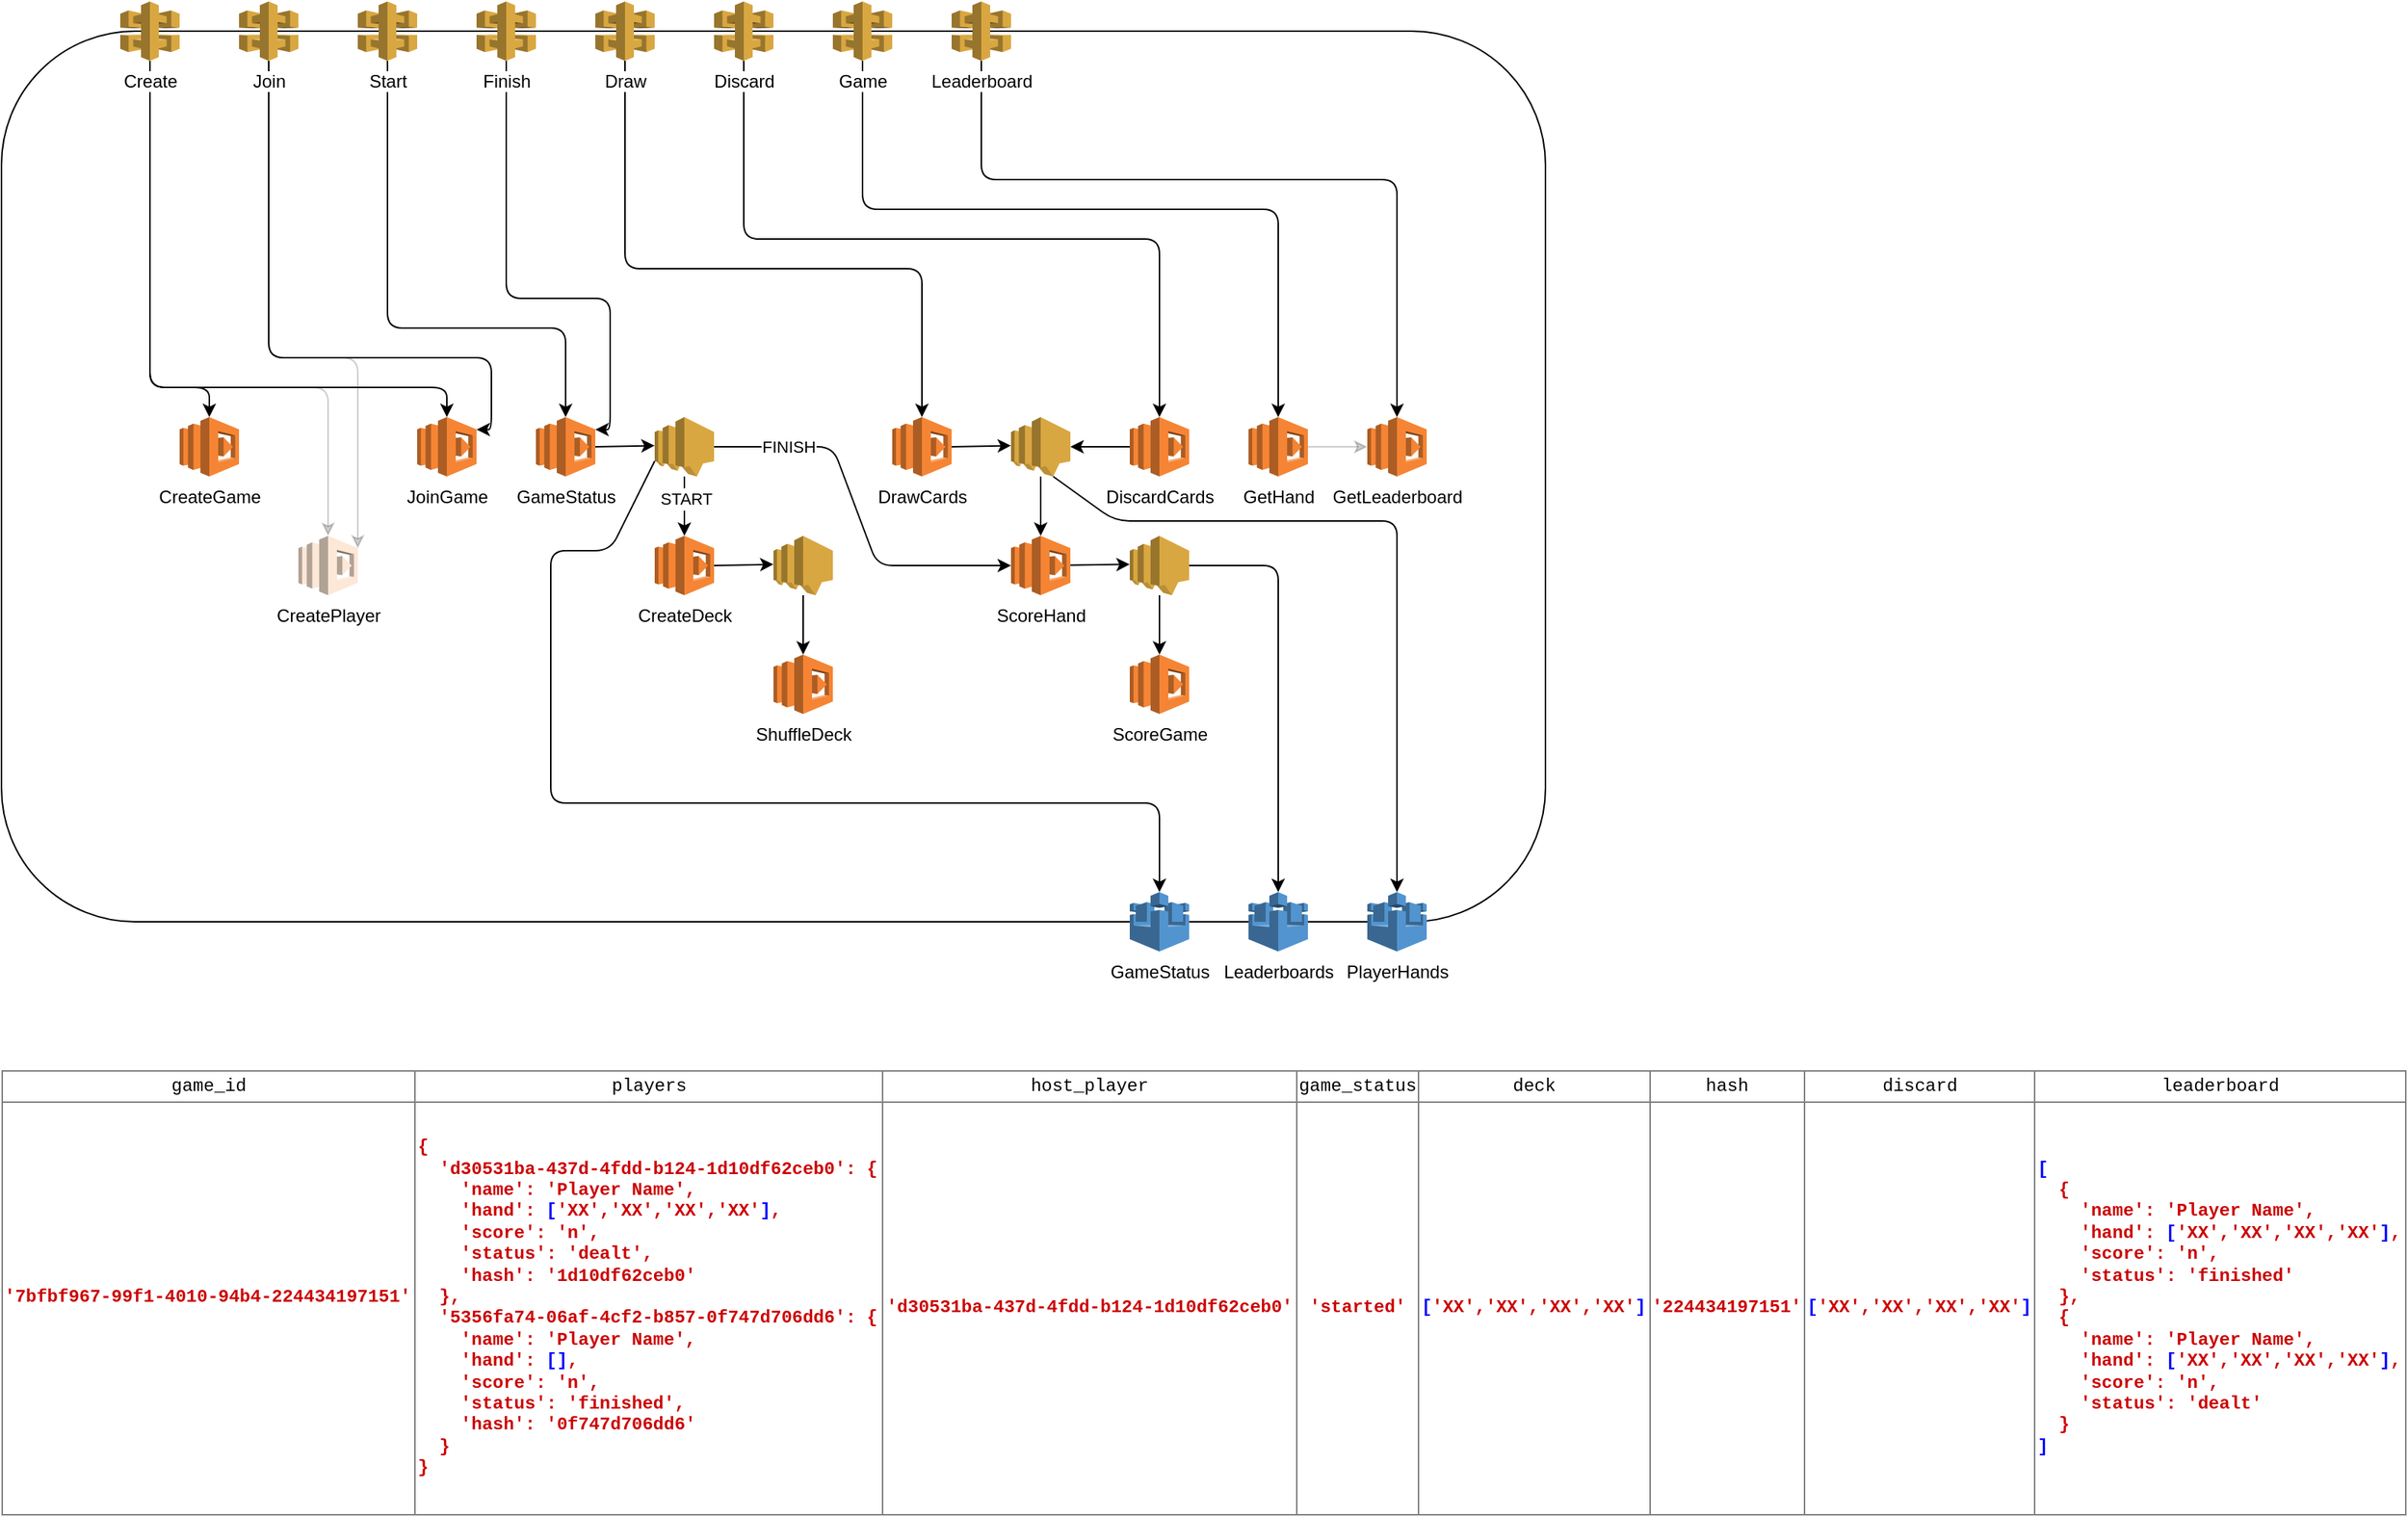 <mxfile version="14.8.5" type="device" pages="2"><diagram id="ZmcCtNCw2rhx3P_W5XRw" name="Page-1"><mxGraphModel dx="1143" dy="747" grid="1" gridSize="10" guides="1" tooltips="1" connect="1" arrows="1" fold="1" page="1" pageScale="1" pageWidth="850" pageHeight="1100" math="0" shadow="0"><root><mxCell id="0"/><mxCell id="1" parent="0"/><mxCell id="UrLqOgLo0LsLEBoFVbWX-35" value="" style="rounded=1;whiteSpace=wrap;html=1;" parent="1" vertex="1"><mxGeometry x="40" y="60" width="1040" height="600" as="geometry"/></mxCell><mxCell id="gIJl683ciMTrRmIYsvsn-8" value="CreateDeck" style="outlineConnect=0;dashed=0;verticalLabelPosition=bottom;verticalAlign=top;align=center;html=1;shape=mxgraph.aws3.lambda;fillColor=#F58534;gradientColor=none;" parent="1" vertex="1"><mxGeometry x="480" y="400" width="40" height="40" as="geometry"/></mxCell><mxCell id="gIJl683ciMTrRmIYsvsn-9" value="ShuffleDeck" style="outlineConnect=0;dashed=0;verticalLabelPosition=bottom;verticalAlign=top;align=center;html=1;shape=mxgraph.aws3.lambda;fillColor=#F58534;gradientColor=none;" parent="1" vertex="1"><mxGeometry x="560" y="480" width="40" height="40" as="geometry"/></mxCell><mxCell id="gIJl683ciMTrRmIYsvsn-10" value="DrawCards" style="outlineConnect=0;dashed=0;verticalLabelPosition=bottom;verticalAlign=top;align=center;html=1;shape=mxgraph.aws3.lambda;fillColor=#F58534;gradientColor=none;" parent="1" vertex="1"><mxGeometry x="640" y="320" width="40" height="40" as="geometry"/></mxCell><mxCell id="gIJl683ciMTrRmIYsvsn-11" value="DiscardCards" style="outlineConnect=0;dashed=0;verticalLabelPosition=bottom;verticalAlign=top;align=center;html=1;shape=mxgraph.aws3.lambda;fillColor=#F58534;gradientColor=none;" parent="1" vertex="1"><mxGeometry x="800" y="320" width="40" height="40" as="geometry"/></mxCell><mxCell id="gIJl683ciMTrRmIYsvsn-12" value="CreateGame" style="outlineConnect=0;dashed=0;verticalLabelPosition=bottom;verticalAlign=top;align=center;html=1;shape=mxgraph.aws3.lambda;fillColor=#F58534;gradientColor=none;" parent="1" vertex="1"><mxGeometry x="160" y="320" width="40" height="40" as="geometry"/></mxCell><mxCell id="gIJl683ciMTrRmIYsvsn-13" value="CreatePlayer" style="outlineConnect=0;dashed=0;verticalLabelPosition=bottom;verticalAlign=top;align=center;html=1;shape=mxgraph.aws3.lambda;fillColor=#F58534;gradientColor=none;opacity=20;" parent="1" vertex="1"><mxGeometry x="240" y="400" width="40" height="40" as="geometry"/></mxCell><mxCell id="gIJl683ciMTrRmIYsvsn-14" value="JoinGame" style="outlineConnect=0;dashed=0;verticalLabelPosition=bottom;verticalAlign=top;align=center;html=1;shape=mxgraph.aws3.lambda;fillColor=#F58534;gradientColor=none;" parent="1" vertex="1"><mxGeometry x="320" y="320" width="40" height="40" as="geometry"/></mxCell><mxCell id="gIJl683ciMTrRmIYsvsn-15" value="GameStatus" style="outlineConnect=0;dashed=0;verticalLabelPosition=bottom;verticalAlign=top;align=center;html=1;shape=mxgraph.aws3.lambda;fillColor=#F58534;gradientColor=none;" parent="1" vertex="1"><mxGeometry x="400" y="320" width="40" height="40" as="geometry"/></mxCell><mxCell id="gIJl683ciMTrRmIYsvsn-16" value="" style="endArrow=classic;html=1;exitX=0.5;exitY=1;exitDx=0;exitDy=0;exitPerimeter=0;entryX=0.5;entryY=0;entryDx=0;entryDy=0;entryPerimeter=0;edgeStyle=orthogonalEdgeStyle;" parent="1" target="gIJl683ciMTrRmIYsvsn-12" edge="1"><mxGeometry width="50" height="50" relative="1" as="geometry"><mxPoint x="140" y="120" as="sourcePoint"/><mxPoint x="190" y="490" as="targetPoint"/><Array as="points"><mxPoint x="140" y="300"/><mxPoint x="180" y="300"/></Array></mxGeometry></mxCell><mxCell id="gIJl683ciMTrRmIYsvsn-17" value="" style="endArrow=classic;html=1;exitX=0.5;exitY=1;exitDx=0;exitDy=0;exitPerimeter=0;entryX=0.5;entryY=0;entryDx=0;entryDy=0;entryPerimeter=0;edgeStyle=orthogonalEdgeStyle;opacity=20;" parent="1" target="gIJl683ciMTrRmIYsvsn-13" edge="1"><mxGeometry width="50" height="50" relative="1" as="geometry"><mxPoint x="140" y="120" as="sourcePoint"/><mxPoint x="210" y="480" as="targetPoint"/><Array as="points"><mxPoint x="140" y="300"/><mxPoint x="260" y="300"/></Array></mxGeometry></mxCell><mxCell id="gIJl683ciMTrRmIYsvsn-18" value="" style="endArrow=classic;html=1;exitX=0.5;exitY=1;exitDx=0;exitDy=0;exitPerimeter=0;entryX=0.5;entryY=0;entryDx=0;entryDy=0;entryPerimeter=0;edgeStyle=orthogonalEdgeStyle;" parent="1" source="UrLqOgLo0LsLEBoFVbWX-18" target="gIJl683ciMTrRmIYsvsn-14" edge="1"><mxGeometry width="50" height="50" relative="1" as="geometry"><mxPoint x="140" y="120" as="sourcePoint"/><mxPoint x="160" y="510" as="targetPoint"/><Array as="points"><mxPoint x="140" y="300"/><mxPoint x="340" y="300"/></Array></mxGeometry></mxCell><mxCell id="gIJl683ciMTrRmIYsvsn-20" value="" style="endArrow=classic;html=1;exitX=0.5;exitY=1;exitDx=0;exitDy=0;exitPerimeter=0;entryX=1;entryY=0.21;entryDx=0;entryDy=0;entryPerimeter=0;edgeStyle=orthogonalEdgeStyle;opacity=20;" parent="1" target="gIJl683ciMTrRmIYsvsn-13" edge="1"><mxGeometry width="50" height="50" relative="1" as="geometry"><mxPoint x="220" y="120" as="sourcePoint"/><mxPoint x="250" y="470" as="targetPoint"/><Array as="points"><mxPoint x="220" y="280"/><mxPoint x="280" y="280"/></Array></mxGeometry></mxCell><mxCell id="gIJl683ciMTrRmIYsvsn-21" value="" style="endArrow=classic;html=1;exitX=0.5;exitY=1;exitDx=0;exitDy=0;exitPerimeter=0;entryX=1;entryY=0.21;entryDx=0;entryDy=0;entryPerimeter=0;edgeStyle=orthogonalEdgeStyle;" parent="1" source="UrLqOgLo0LsLEBoFVbWX-20" target="gIJl683ciMTrRmIYsvsn-14" edge="1"><mxGeometry width="50" height="50" relative="1" as="geometry"><mxPoint x="220" y="120" as="sourcePoint"/><mxPoint x="300" y="470" as="targetPoint"/><Array as="points"><mxPoint x="220" y="280"/><mxPoint x="370" y="280"/><mxPoint x="370" y="328"/></Array></mxGeometry></mxCell><mxCell id="gIJl683ciMTrRmIYsvsn-22" value="" style="endArrow=classic;html=1;exitX=0.5;exitY=1;exitDx=0;exitDy=0;exitPerimeter=0;entryX=0.5;entryY=0;entryDx=0;entryDy=0;entryPerimeter=0;edgeStyle=orthogonalEdgeStyle;" parent="1" source="UrLqOgLo0LsLEBoFVbWX-21" target="gIJl683ciMTrRmIYsvsn-15" edge="1"><mxGeometry width="50" height="50" relative="1" as="geometry"><mxPoint x="300" y="120" as="sourcePoint"/><mxPoint x="450" y="450" as="targetPoint"/><Array as="points"><mxPoint x="300" y="260"/><mxPoint x="420" y="260"/></Array></mxGeometry></mxCell><mxCell id="gIJl683ciMTrRmIYsvsn-25" value="" style="endArrow=classic;html=1;exitX=0.5;exitY=1;exitDx=0;exitDy=0;exitPerimeter=0;entryX=1;entryY=0.21;entryDx=0;entryDy=0;entryPerimeter=0;edgeStyle=orthogonalEdgeStyle;" parent="1" source="UrLqOgLo0LsLEBoFVbWX-22" target="gIJl683ciMTrRmIYsvsn-15" edge="1"><mxGeometry width="50" height="50" relative="1" as="geometry"><mxPoint x="380" y="120" as="sourcePoint"/><mxPoint x="360" y="460" as="targetPoint"/><Array as="points"><mxPoint x="380" y="240"/><mxPoint x="450" y="240"/><mxPoint x="450" y="328"/></Array></mxGeometry></mxCell><mxCell id="gIJl683ciMTrRmIYsvsn-29" value="" style="endArrow=classic;html=1;exitX=0.5;exitY=1;exitDx=0;exitDy=0;exitPerimeter=0;entryX=0.5;entryY=0;entryDx=0;entryDy=0;entryPerimeter=0;edgeStyle=orthogonalEdgeStyle;" parent="1" source="UrLqOgLo0LsLEBoFVbWX-23" target="gIJl683ciMTrRmIYsvsn-10" edge="1"><mxGeometry width="50" height="50" relative="1" as="geometry"><mxPoint x="460" y="120" as="sourcePoint"/><mxPoint x="300" y="480" as="targetPoint"/><Array as="points"><mxPoint x="460" y="220"/><mxPoint x="660" y="220"/></Array></mxGeometry></mxCell><mxCell id="gIJl683ciMTrRmIYsvsn-34" value="" style="endArrow=classic;html=1;exitX=0.5;exitY=1;exitDx=0;exitDy=0;exitPerimeter=0;entryX=0.5;entryY=0;entryDx=0;entryDy=0;entryPerimeter=0;edgeStyle=orthogonalEdgeStyle;" parent="1" source="UrLqOgLo0LsLEBoFVbWX-24" target="gIJl683ciMTrRmIYsvsn-11" edge="1"><mxGeometry width="50" height="50" relative="1" as="geometry"><mxPoint x="540" y="120" as="sourcePoint"/><mxPoint x="470" y="460" as="targetPoint"/><Array as="points"><mxPoint x="540" y="200"/><mxPoint x="820" y="200"/></Array></mxGeometry></mxCell><mxCell id="gIJl683ciMTrRmIYsvsn-38" value="GetHand" style="outlineConnect=0;dashed=0;verticalLabelPosition=bottom;verticalAlign=top;align=center;html=1;shape=mxgraph.aws3.lambda;fillColor=#F58534;gradientColor=none;" parent="1" vertex="1"><mxGeometry x="880" y="320" width="40" height="40" as="geometry"/></mxCell><mxCell id="gIJl683ciMTrRmIYsvsn-39" value="GetLeaderboard" style="outlineConnect=0;dashed=0;verticalLabelPosition=bottom;verticalAlign=top;align=center;html=1;shape=mxgraph.aws3.lambda;fillColor=#F58534;gradientColor=none;" parent="1" vertex="1"><mxGeometry x="960" y="320" width="40" height="40" as="geometry"/></mxCell><mxCell id="gIJl683ciMTrRmIYsvsn-40" value="" style="endArrow=classic;html=1;exitX=0.5;exitY=1;exitDx=0;exitDy=0;exitPerimeter=0;entryX=0.5;entryY=0;entryDx=0;entryDy=0;entryPerimeter=0;edgeStyle=orthogonalEdgeStyle;" parent="1" source="UrLqOgLo0LsLEBoFVbWX-25" target="gIJl683ciMTrRmIYsvsn-38" edge="1"><mxGeometry width="50" height="50" relative="1" as="geometry"><mxPoint x="620" y="120" as="sourcePoint"/><mxPoint x="730" y="440" as="targetPoint"/><Array as="points"><mxPoint x="620" y="180"/><mxPoint x="900" y="180"/></Array></mxGeometry></mxCell><mxCell id="gIJl683ciMTrRmIYsvsn-42" value="" style="endArrow=classic;html=1;exitX=0.5;exitY=1;exitDx=0;exitDy=0;exitPerimeter=0;entryX=0.5;entryY=0;entryDx=0;entryDy=0;entryPerimeter=0;edgeStyle=orthogonalEdgeStyle;" parent="1" source="UrLqOgLo0LsLEBoFVbWX-26" target="gIJl683ciMTrRmIYsvsn-39" edge="1"><mxGeometry width="50" height="50" relative="1" as="geometry"><mxPoint x="700" y="120" as="sourcePoint"/><mxPoint x="700" y="440" as="targetPoint"/><Array as="points"><mxPoint x="700" y="160"/><mxPoint x="980" y="160"/></Array></mxGeometry></mxCell><mxCell id="gIJl683ciMTrRmIYsvsn-75" value="&lt;table style=&quot;width: 100% ; height: 100% ; border-collapse: collapse&quot; width=&quot;100%&quot; border=&quot;1&quot;&gt;&lt;tbody&gt;&lt;tr&gt;&lt;td align=&quot;center&quot;&gt;game_id&lt;/td&gt;&lt;td align=&quot;center&quot;&gt;players&lt;/td&gt;&lt;td align=&quot;center&quot;&gt;host_player&lt;br&gt;&lt;/td&gt;&lt;td align=&quot;center&quot;&gt;game_status&lt;/td&gt;&lt;td align=&quot;center&quot;&gt;deck&lt;/td&gt;&lt;td align=&quot;center&quot;&gt;hash&lt;br&gt;&lt;/td&gt;&lt;td align=&quot;center&quot;&gt;discard&lt;br&gt;&lt;/td&gt;&lt;td align=&quot;center&quot;&gt;leaderboard&lt;br&gt;&lt;/td&gt;&lt;/tr&gt;&lt;tr&gt;&lt;td&gt;&lt;b&gt;&lt;font color=&quot;#CC0000&quot;&gt;'7bfbf967-99f1-4010-94b4-224434197151'&lt;/font&gt;&lt;/b&gt;&lt;br&gt;&lt;br&gt;&lt;/td&gt;&lt;td&gt;&lt;font color=&quot;#CC0000&quot;&gt;&lt;b&gt;{&lt;br&gt;&lt;/b&gt;&lt;/font&gt;&lt;div align=&quot;left&quot;&gt;&lt;font color=&quot;#CC0000&quot;&gt;&lt;b&gt;&amp;nbsp; 'd30531ba-437d-4fdd-b124-1d10df62ceb0': {&lt;/b&gt;&lt;/font&gt;&lt;/div&gt;&lt;div align=&quot;left&quot;&gt;&lt;font color=&quot;#CC0000&quot;&gt;&lt;b&gt;&amp;nbsp;&amp;nbsp;&amp;nbsp; 'name': 'Player Name',&lt;/b&gt;&lt;/font&gt;&lt;/div&gt;&lt;div align=&quot;left&quot;&gt;&lt;font color=&quot;#CC0000&quot;&gt;&lt;b&gt;&amp;nbsp;&amp;nbsp;&amp;nbsp; 'hand': &lt;font color=&quot;#0000FF&quot;&gt;[&lt;/font&gt;'XX','XX','XX','XX'&lt;font color=&quot;#0000FF&quot;&gt;]&lt;/font&gt;&lt;/b&gt;&lt;/font&gt;&lt;font color=&quot;#CC0000&quot;&gt;&lt;b&gt;&lt;font color=&quot;#CC0000&quot;&gt;&lt;b&gt;,&lt;/b&gt;&lt;/font&gt;&lt;/b&gt;&lt;/font&gt;&lt;/div&gt;&lt;div align=&quot;left&quot;&gt;&lt;font color=&quot;#CC0000&quot;&gt;&lt;b&gt;&lt;font color=&quot;#CC0000&quot;&gt;&lt;b&gt;&amp;nbsp;&amp;nbsp;&amp;nbsp; 'score': 'n',&lt;/b&gt;&lt;/font&gt;&lt;/b&gt;&lt;/font&gt;&lt;/div&gt;&lt;div align=&quot;left&quot;&gt;&lt;font color=&quot;#CC0000&quot;&gt;&lt;b&gt;&lt;font color=&quot;#CC0000&quot;&gt;&lt;b&gt;&amp;nbsp;&amp;nbsp;&amp;nbsp; 'status': 'dealt'&lt;/b&gt;&lt;/font&gt;&lt;/b&gt;&lt;/font&gt;&lt;font color=&quot;#CC0000&quot;&gt;&lt;b&gt;&lt;font color=&quot;#CC0000&quot;&gt;&lt;b&gt;&lt;font color=&quot;#CC0000&quot;&gt;&lt;b&gt;&lt;font color=&quot;#CC0000&quot;&gt;&lt;b&gt;,&lt;/b&gt;&lt;/font&gt;&lt;/b&gt;&lt;/font&gt;&lt;/b&gt;&lt;/font&gt;&lt;/b&gt;&lt;/font&gt;&lt;div align=&quot;left&quot;&gt;&lt;font color=&quot;#CC0000&quot;&gt;&lt;b&gt;&lt;font color=&quot;#CC0000&quot;&gt;&lt;b&gt;&amp;nbsp;&amp;nbsp;&amp;nbsp; 'hash': '&lt;/b&gt;&lt;/font&gt;&lt;/b&gt;&lt;/font&gt;&lt;font color=&quot;#CC0000&quot;&gt;&lt;b&gt;&lt;font color=&quot;#CC0000&quot;&gt;&lt;b&gt;&lt;font color=&quot;#CC0000&quot;&gt;&lt;b&gt;1d10df62ceb0&lt;/b&gt;&lt;/font&gt;'&lt;/b&gt;&lt;/font&gt;&lt;/b&gt;&lt;/font&gt;&lt;/div&gt;&lt;/div&gt;&lt;font color=&quot;#CC0000&quot;&gt;&lt;b&gt;&amp;nbsp; },&lt;br&gt;&amp;nbsp; '5356fa74-06af-4cf2-b857-0f747d706dd6': {&lt;br&gt;&amp;nbsp;&amp;nbsp;&amp;nbsp; 'name': 'Player Name',&lt;br&gt;&amp;nbsp;&amp;nbsp;&amp;nbsp; 'hand': &lt;font color=&quot;#0000FF&quot;&gt;[]&lt;/font&gt;,&lt;br&gt;&lt;/b&gt;&lt;/font&gt;&lt;div align=&quot;left&quot;&gt;&lt;font color=&quot;#CC0000&quot;&gt;&lt;b&gt;&lt;font color=&quot;#CC0000&quot;&gt;&lt;b&gt;&amp;nbsp;&amp;nbsp;&amp;nbsp; 'score': 'n',&lt;/b&gt;&lt;/font&gt;&lt;/b&gt;&lt;/font&gt;&lt;br&gt;&lt;div align=&quot;left&quot;&gt;&lt;font color=&quot;#CC0000&quot;&gt;&lt;b&gt;&lt;font color=&quot;#CC0000&quot;&gt;&lt;b&gt;&amp;nbsp;&amp;nbsp;&amp;nbsp; 'status': 'finished'&lt;/b&gt;&lt;/font&gt;&lt;/b&gt;&lt;/font&gt;&lt;font color=&quot;#CC0000&quot;&gt;&lt;b&gt;&lt;font color=&quot;#CC0000&quot;&gt;&lt;b&gt;&lt;font color=&quot;#CC0000&quot;&gt;&lt;b&gt;&lt;font color=&quot;#CC0000&quot;&gt;&lt;b&gt;&lt;font color=&quot;#CC0000&quot;&gt;&lt;b&gt;&lt;font color=&quot;#CC0000&quot;&gt;&lt;b&gt;,&lt;/b&gt;&lt;/font&gt;&lt;/b&gt;&lt;/font&gt;&lt;/b&gt;&lt;/font&gt;&lt;/b&gt;&lt;/font&gt;&lt;/b&gt;&lt;/font&gt;&lt;/b&gt;&lt;/font&gt;&lt;div align=&quot;left&quot;&gt;&lt;font color=&quot;#CC0000&quot;&gt;&lt;b&gt;&lt;font color=&quot;#CC0000&quot;&gt;&lt;b&gt;&amp;nbsp;&amp;nbsp;&amp;nbsp; 'hash': '&lt;/b&gt;&lt;/font&gt;&lt;/b&gt;&lt;/font&gt;&lt;font color=&quot;#CC0000&quot;&gt;&lt;b&gt;0f747d706dd6&lt;/b&gt;&lt;/font&gt;&lt;font color=&quot;#CC0000&quot;&gt;&lt;b&gt;&lt;font color=&quot;#CC0000&quot;&gt;&lt;b&gt;'&lt;/b&gt;&lt;/font&gt;&lt;/b&gt;&lt;/font&gt;&lt;/div&gt;&lt;/div&gt;&lt;/div&gt;&lt;font color=&quot;#CC0000&quot;&gt;&lt;b&gt;&amp;nbsp; }&lt;br&gt;}&lt;/b&gt;&lt;/font&gt;&lt;br&gt;&lt;/td&gt;&lt;td align=&quot;center&quot;&gt;&lt;font color=&quot;#CC0000&quot;&gt;&lt;b&gt;'d30531ba-437d-4fdd-b124-1d10df62ceb0'&lt;/b&gt;&lt;/font&gt;&lt;/td&gt;&lt;td align=&quot;center&quot;&gt;&lt;font color=&quot;#CC0000&quot;&gt;&lt;b&gt;'started'&lt;/b&gt;&lt;/font&gt;&lt;/td&gt;&lt;td&gt;&lt;font color=&quot;#CC0000&quot;&gt;&lt;b&gt;&lt;font color=&quot;#0000FF&quot;&gt;[&lt;/font&gt;'XX','XX','XX','XX'&lt;font color=&quot;#0000FF&quot;&gt;]&lt;/font&gt;&lt;/b&gt;&lt;/font&gt;&lt;/td&gt;&lt;td&gt;&lt;b&gt;&lt;font color=&quot;#CC0000&quot;&gt;'224434197151'&lt;/font&gt;&lt;/b&gt;&lt;/td&gt;&lt;td&gt;&lt;font color=&quot;#CC0000&quot;&gt;&lt;b&gt;&lt;font color=&quot;#0000FF&quot;&gt;[&lt;/font&gt;'XX','XX','XX','XX'&lt;font color=&quot;#0000FF&quot;&gt;]&lt;/font&gt;&lt;/b&gt;&lt;/font&gt;&lt;/td&gt;&lt;td&gt;&lt;font color=&quot;#CC0000&quot;&gt;&lt;b&gt;&lt;font color=&quot;#0000FF&quot;&gt;[&lt;/font&gt;&lt;br&gt;&amp;nbsp; {&lt;br&gt;&amp;nbsp;&amp;nbsp;&amp;nbsp; 'name': 'Player Name',&lt;br&gt;&amp;nbsp;&amp;nbsp;&amp;nbsp; 'hand': &lt;/b&gt;&lt;/font&gt;&lt;font color=&quot;#CC0000&quot;&gt;&lt;b&gt;&lt;font color=&quot;#CC0000&quot;&gt;&lt;b&gt;&lt;font color=&quot;#0000FF&quot;&gt;[&lt;font color=&quot;#CC0000&quot;&gt;'X&lt;/font&gt;&lt;/font&gt;&lt;/b&gt;&lt;/font&gt;X','XX','XX','XX'&lt;font color=&quot;#0000FF&quot;&gt;]&lt;/font&gt;&lt;/b&gt;&lt;/font&gt;&lt;font color=&quot;#CC0000&quot;&gt;&lt;b&gt;,&lt;br&gt;&amp;nbsp;&amp;nbsp;&amp;nbsp; 'score': 'n'&lt;/b&gt;&lt;/font&gt;&lt;font color=&quot;#CC0000&quot;&gt;&lt;b&gt;,&lt;br&gt;&amp;nbsp;&amp;nbsp;&amp;nbsp; 'status': 'finished'&lt;br&gt;&amp;nbsp; },&lt;br&gt;&amp;nbsp; &lt;/b&gt;&lt;/font&gt;&lt;font color=&quot;#CC0000&quot;&gt;&lt;b&gt;{&lt;br&gt;&amp;nbsp;&amp;nbsp;&amp;nbsp; 'name': 'Player Name',&lt;br&gt;&amp;nbsp;&amp;nbsp;&amp;nbsp; 'hand': &lt;/b&gt;&lt;/font&gt;&lt;font color=&quot;#CC0000&quot;&gt;&lt;b&gt;&lt;font color=&quot;#CC0000&quot;&gt;&lt;b&gt;&lt;font color=&quot;#0000FF&quot;&gt;[&lt;font color=&quot;#CC0000&quot;&gt;'X&lt;/font&gt;&lt;/font&gt;&lt;/b&gt;&lt;/font&gt;X','XX','XX','XX'&lt;font color=&quot;#0000FF&quot;&gt;]&lt;/font&gt;&lt;/b&gt;&lt;/font&gt;&lt;font color=&quot;#CC0000&quot;&gt;&lt;b&gt;,&lt;br&gt;&amp;nbsp;&amp;nbsp;&amp;nbsp; 'score':&lt;/b&gt;&lt;/font&gt;&lt;font color=&quot;#CC0000&quot;&gt;&lt;b&gt; 'n',&lt;br&gt;&amp;nbsp;&amp;nbsp;&amp;nbsp; 'status': 'dealt'&lt;br&gt;&amp;nbsp; }&lt;br&gt;&lt;/b&gt;&lt;/font&gt;&lt;font color=&quot;#CC0000&quot;&gt;&lt;b&gt;&lt;font color=&quot;#0000FF&quot;&gt;]&lt;/font&gt;&lt;/b&gt;&lt;/font&gt;&lt;/td&gt;&lt;/tr&gt;&lt;/tbody&gt;&lt;/table&gt;" style="text;html=1;strokeColor=none;fillColor=none;overflow=fill;fontFamily=Courier New;" parent="1" vertex="1"><mxGeometry x="40" y="760" width="1620" height="300" as="geometry"/></mxCell><mxCell id="UrLqOgLo0LsLEBoFVbWX-1" value="" style="outlineConnect=0;dashed=0;verticalLabelPosition=bottom;verticalAlign=top;align=center;html=1;shape=mxgraph.aws3.sns;fillColor=#D9A741;gradientColor=none;" parent="1" vertex="1"><mxGeometry x="480" y="320" width="40" height="40" as="geometry"/></mxCell><mxCell id="UrLqOgLo0LsLEBoFVbWX-2" value="" style="endArrow=classic;html=1;exitX=1;exitY=0.5;exitDx=0;exitDy=0;exitPerimeter=0;entryX=0;entryY=0.48;entryDx=0;entryDy=0;entryPerimeter=0;" parent="1" source="gIJl683ciMTrRmIYsvsn-15" target="UrLqOgLo0LsLEBoFVbWX-1" edge="1"><mxGeometry width="50" height="50" relative="1" as="geometry"><mxPoint x="300" y="660" as="sourcePoint"/><mxPoint x="350" y="610" as="targetPoint"/></mxGeometry></mxCell><mxCell id="UrLqOgLo0LsLEBoFVbWX-3" value="" style="endArrow=classic;html=1;entryX=0.5;entryY=0;entryDx=0;entryDy=0;entryPerimeter=0;" parent="1" source="UrLqOgLo0LsLEBoFVbWX-1" target="gIJl683ciMTrRmIYsvsn-8" edge="1"><mxGeometry width="50" height="50" relative="1" as="geometry"><mxPoint x="540" y="590" as="sourcePoint"/><mxPoint x="590" y="540" as="targetPoint"/></mxGeometry></mxCell><mxCell id="UrLqOgLo0LsLEBoFVbWX-7" value="&lt;font style=&quot;font-size: 11px&quot;&gt;START&lt;/font&gt;" style="text;html=1;align=center;verticalAlign=middle;resizable=0;points=[];labelBackgroundColor=#ffffff;" parent="UrLqOgLo0LsLEBoFVbWX-3" vertex="1" connectable="0"><mxGeometry x="-0.25" y="1" relative="1" as="geometry"><mxPoint as="offset"/></mxGeometry></mxCell><mxCell id="UrLqOgLo0LsLEBoFVbWX-4" value="" style="outlineConnect=0;dashed=0;verticalLabelPosition=bottom;verticalAlign=top;align=center;html=1;shape=mxgraph.aws3.sns;fillColor=#D9A741;gradientColor=none;" parent="1" vertex="1"><mxGeometry x="560" y="400" width="40" height="40" as="geometry"/></mxCell><mxCell id="UrLqOgLo0LsLEBoFVbWX-5" value="" style="endArrow=classic;html=1;entryX=0;entryY=0.48;entryDx=0;entryDy=0;entryPerimeter=0;exitX=1;exitY=0.5;exitDx=0;exitDy=0;exitPerimeter=0;" parent="1" source="gIJl683ciMTrRmIYsvsn-8" target="UrLqOgLo0LsLEBoFVbWX-4" edge="1"><mxGeometry width="50" height="50" relative="1" as="geometry"><mxPoint x="440" y="580" as="sourcePoint"/><mxPoint x="490" y="530" as="targetPoint"/></mxGeometry></mxCell><mxCell id="UrLqOgLo0LsLEBoFVbWX-6" value="" style="endArrow=classic;html=1;entryX=0.5;entryY=0;entryDx=0;entryDy=0;entryPerimeter=0;" parent="1" source="UrLqOgLo0LsLEBoFVbWX-4" target="gIJl683ciMTrRmIYsvsn-9" edge="1"><mxGeometry width="50" height="50" relative="1" as="geometry"><mxPoint x="340" y="550" as="sourcePoint"/><mxPoint x="390" y="500" as="targetPoint"/></mxGeometry></mxCell><mxCell id="UrLqOgLo0LsLEBoFVbWX-8" value="" style="outlineConnect=0;dashed=0;verticalLabelPosition=bottom;verticalAlign=top;align=center;html=1;shape=mxgraph.aws3.sns;fillColor=#D9A741;gradientColor=none;" parent="1" vertex="1"><mxGeometry x="720" y="320" width="40" height="40" as="geometry"/></mxCell><mxCell id="UrLqOgLo0LsLEBoFVbWX-9" value="" style="endArrow=classic;html=1;exitX=1;exitY=0.5;exitDx=0;exitDy=0;exitPerimeter=0;entryX=0;entryY=0.48;entryDx=0;entryDy=0;entryPerimeter=0;" parent="1" source="gIJl683ciMTrRmIYsvsn-10" target="UrLqOgLo0LsLEBoFVbWX-8" edge="1"><mxGeometry width="50" height="50" relative="1" as="geometry"><mxPoint x="720" y="480" as="sourcePoint"/><mxPoint x="770" y="430" as="targetPoint"/></mxGeometry></mxCell><mxCell id="UrLqOgLo0LsLEBoFVbWX-10" value="ScoreHand" style="outlineConnect=0;dashed=0;verticalLabelPosition=bottom;verticalAlign=top;align=center;html=1;shape=mxgraph.aws3.lambda;fillColor=#F58534;gradientColor=none;" parent="1" vertex="1"><mxGeometry x="720" y="400" width="40" height="40" as="geometry"/></mxCell><mxCell id="UrLqOgLo0LsLEBoFVbWX-11" value="" style="endArrow=classic;html=1;entryX=0.5;entryY=0;entryDx=0;entryDy=0;entryPerimeter=0;" parent="1" source="UrLqOgLo0LsLEBoFVbWX-8" target="UrLqOgLo0LsLEBoFVbWX-10" edge="1"><mxGeometry width="50" height="50" relative="1" as="geometry"><mxPoint x="800" y="540" as="sourcePoint"/><mxPoint x="850" y="490" as="targetPoint"/></mxGeometry></mxCell><mxCell id="UrLqOgLo0LsLEBoFVbWX-12" value="" style="outlineConnect=0;dashed=0;verticalLabelPosition=bottom;verticalAlign=top;align=center;html=1;shape=mxgraph.aws3.sns;fillColor=#D9A741;gradientColor=none;" parent="1" vertex="1"><mxGeometry x="800" y="400" width="40" height="40" as="geometry"/></mxCell><mxCell id="UrLqOgLo0LsLEBoFVbWX-13" value="ScoreGame" style="outlineConnect=0;dashed=0;verticalLabelPosition=bottom;verticalAlign=top;align=center;html=1;shape=mxgraph.aws3.lambda;fillColor=#F58534;gradientColor=none;" parent="1" vertex="1"><mxGeometry x="800" y="480" width="40" height="40" as="geometry"/></mxCell><mxCell id="UrLqOgLo0LsLEBoFVbWX-14" value="" style="endArrow=classic;html=1;entryX=0;entryY=0.48;entryDx=0;entryDy=0;entryPerimeter=0;" parent="1" source="UrLqOgLo0LsLEBoFVbWX-10" target="UrLqOgLo0LsLEBoFVbWX-12" edge="1"><mxGeometry width="50" height="50" relative="1" as="geometry"><mxPoint x="690" y="590" as="sourcePoint"/><mxPoint x="740" y="540" as="targetPoint"/></mxGeometry></mxCell><mxCell id="UrLqOgLo0LsLEBoFVbWX-15" value="" style="endArrow=classic;html=1;entryX=0.5;entryY=0;entryDx=0;entryDy=0;entryPerimeter=0;" parent="1" source="UrLqOgLo0LsLEBoFVbWX-12" target="UrLqOgLo0LsLEBoFVbWX-13" edge="1"><mxGeometry width="50" height="50" relative="1" as="geometry"><mxPoint x="510" y="640" as="sourcePoint"/><mxPoint x="560" y="590" as="targetPoint"/></mxGeometry></mxCell><mxCell id="UrLqOgLo0LsLEBoFVbWX-16" value="" style="endArrow=classic;html=1;exitX=0;exitY=0.5;exitDx=0;exitDy=0;exitPerimeter=0;entryX=1;entryY=0.5;entryDx=0;entryDy=0;entryPerimeter=0;" parent="1" source="gIJl683ciMTrRmIYsvsn-11" target="UrLqOgLo0LsLEBoFVbWX-8" edge="1"><mxGeometry width="50" height="50" relative="1" as="geometry"><mxPoint x="300" y="580" as="sourcePoint"/><mxPoint x="350" y="530" as="targetPoint"/></mxGeometry></mxCell><mxCell id="UrLqOgLo0LsLEBoFVbWX-17" value="FINISH" style="endArrow=classic;html=1;entryX=0;entryY=0.5;entryDx=0;entryDy=0;entryPerimeter=0;exitX=1;exitY=0.5;exitDx=0;exitDy=0;exitPerimeter=0;" parent="1" source="UrLqOgLo0LsLEBoFVbWX-1" target="UrLqOgLo0LsLEBoFVbWX-10" edge="1"><mxGeometry x="-0.609" width="50" height="50" relative="1" as="geometry"><mxPoint x="400" y="620" as="sourcePoint"/><mxPoint x="450" y="570" as="targetPoint"/><Array as="points"><mxPoint x="600" y="340"/><mxPoint x="630" y="420"/></Array><mxPoint as="offset"/></mxGeometry></mxCell><mxCell id="UrLqOgLo0LsLEBoFVbWX-27" value="" style="endArrow=classic;html=1;entryX=0;entryY=0.5;entryDx=0;entryDy=0;entryPerimeter=0;exitX=1;exitY=0.5;exitDx=0;exitDy=0;exitPerimeter=0;opacity=20;" parent="1" source="gIJl683ciMTrRmIYsvsn-38" target="gIJl683ciMTrRmIYsvsn-39" edge="1"><mxGeometry width="50" height="50" relative="1" as="geometry"><mxPoint x="390" y="570" as="sourcePoint"/><mxPoint x="440" y="520" as="targetPoint"/></mxGeometry></mxCell><mxCell id="UrLqOgLo0LsLEBoFVbWX-29" value="PlayerHands" style="outlineConnect=0;dashed=0;verticalLabelPosition=bottom;verticalAlign=top;align=center;html=1;shape=mxgraph.aws3.aws_iot;fillColor=#5294CF;gradientColor=none;" parent="1" vertex="1"><mxGeometry x="960" y="640" width="40" height="40" as="geometry"/></mxCell><mxCell id="UrLqOgLo0LsLEBoFVbWX-30" value="Leaderboards" style="outlineConnect=0;dashed=0;verticalLabelPosition=bottom;verticalAlign=top;align=center;html=1;shape=mxgraph.aws3.aws_iot;fillColor=#5294CF;gradientColor=none;" parent="1" vertex="1"><mxGeometry x="880" y="640" width="40" height="40" as="geometry"/></mxCell><mxCell id="UrLqOgLo0LsLEBoFVbWX-31" value="GameStatus" style="outlineConnect=0;dashed=0;verticalLabelPosition=bottom;verticalAlign=top;align=center;html=1;shape=mxgraph.aws3.aws_iot;fillColor=#5294CF;gradientColor=none;" parent="1" vertex="1"><mxGeometry x="800" y="640" width="40" height="40" as="geometry"/></mxCell><mxCell id="UrLqOgLo0LsLEBoFVbWX-32" value="" style="endArrow=classic;html=1;entryX=0.5;entryY=0;entryDx=0;entryDy=0;entryPerimeter=0;exitX=0;exitY=0.74;exitDx=0;exitDy=0;exitPerimeter=0;" parent="1" source="UrLqOgLo0LsLEBoFVbWX-1" target="UrLqOgLo0LsLEBoFVbWX-31" edge="1"><mxGeometry width="50" height="50" relative="1" as="geometry"><mxPoint x="620" y="630" as="sourcePoint"/><mxPoint x="670" y="580" as="targetPoint"/><Array as="points"><mxPoint x="450" y="410"/><mxPoint x="410" y="410"/><mxPoint x="410" y="490"/><mxPoint x="410" y="580"/><mxPoint x="820" y="580"/></Array></mxGeometry></mxCell><mxCell id="UrLqOgLo0LsLEBoFVbWX-33" value="" style="endArrow=classic;html=1;" parent="1" source="UrLqOgLo0LsLEBoFVbWX-12" target="UrLqOgLo0LsLEBoFVbWX-30" edge="1"><mxGeometry width="50" height="50" relative="1" as="geometry"><mxPoint x="930" y="480" as="sourcePoint"/><mxPoint x="980" y="430" as="targetPoint"/><Array as="points"><mxPoint x="900" y="420"/></Array></mxGeometry></mxCell><mxCell id="UrLqOgLo0LsLEBoFVbWX-34" value="" style="endArrow=classic;html=1;entryX=0.5;entryY=0;entryDx=0;entryDy=0;entryPerimeter=0;exitX=0.71;exitY=1;exitDx=0;exitDy=0;exitPerimeter=0;" parent="1" source="UrLqOgLo0LsLEBoFVbWX-8" target="UrLqOgLo0LsLEBoFVbWX-29" edge="1"><mxGeometry width="50" height="50" relative="1" as="geometry"><mxPoint x="960" y="500" as="sourcePoint"/><mxPoint x="1010" y="450" as="targetPoint"/><Array as="points"><mxPoint x="790" y="390"/><mxPoint x="980" y="390"/></Array></mxGeometry></mxCell><mxCell id="UrLqOgLo0LsLEBoFVbWX-18" value="Create" style="outlineConnect=0;dashed=0;verticalLabelPosition=bottom;verticalAlign=top;align=center;html=1;shape=mxgraph.aws3.api_gateway;fillColor=#D9A741;gradientColor=none;labelBackgroundColor=#ffffff;" parent="1" vertex="1"><mxGeometry x="120" y="40" width="40" height="40" as="geometry"/></mxCell><mxCell id="UrLqOgLo0LsLEBoFVbWX-20" value="Join" style="outlineConnect=0;dashed=0;verticalLabelPosition=bottom;verticalAlign=top;align=center;html=1;shape=mxgraph.aws3.api_gateway;fillColor=#D9A741;gradientColor=none;labelBackgroundColor=#ffffff;" parent="1" vertex="1"><mxGeometry x="200" y="40" width="40" height="40" as="geometry"/></mxCell><mxCell id="UrLqOgLo0LsLEBoFVbWX-21" value="Start" style="outlineConnect=0;dashed=0;verticalLabelPosition=bottom;verticalAlign=top;align=center;html=1;shape=mxgraph.aws3.api_gateway;fillColor=#D9A741;gradientColor=none;labelBackgroundColor=#ffffff;" parent="1" vertex="1"><mxGeometry x="280" y="40" width="40" height="40" as="geometry"/></mxCell><mxCell id="UrLqOgLo0LsLEBoFVbWX-22" value="Finish" style="outlineConnect=0;dashed=0;verticalLabelPosition=bottom;verticalAlign=top;align=center;html=1;shape=mxgraph.aws3.api_gateway;fillColor=#D9A741;gradientColor=none;labelBackgroundColor=#ffffff;" parent="1" vertex="1"><mxGeometry x="360" y="40" width="40" height="40" as="geometry"/></mxCell><mxCell id="UrLqOgLo0LsLEBoFVbWX-23" value="Draw" style="outlineConnect=0;dashed=0;verticalLabelPosition=bottom;verticalAlign=top;align=center;html=1;shape=mxgraph.aws3.api_gateway;fillColor=#D9A741;gradientColor=none;labelBackgroundColor=#ffffff;" parent="1" vertex="1"><mxGeometry x="440" y="40" width="40" height="40" as="geometry"/></mxCell><mxCell id="UrLqOgLo0LsLEBoFVbWX-24" value="Discard" style="outlineConnect=0;dashed=0;verticalLabelPosition=bottom;verticalAlign=top;align=center;html=1;shape=mxgraph.aws3.api_gateway;fillColor=#D9A741;gradientColor=none;labelBackgroundColor=#ffffff;" parent="1" vertex="1"><mxGeometry x="520" y="40" width="40" height="40" as="geometry"/></mxCell><mxCell id="UrLqOgLo0LsLEBoFVbWX-25" value="Game" style="outlineConnect=0;dashed=0;verticalLabelPosition=bottom;verticalAlign=top;align=center;html=1;shape=mxgraph.aws3.api_gateway;fillColor=#D9A741;gradientColor=none;labelBackgroundColor=#ffffff;" parent="1" vertex="1"><mxGeometry x="600" y="40" width="40" height="40" as="geometry"/></mxCell><mxCell id="UrLqOgLo0LsLEBoFVbWX-26" value="Leaderboard" style="outlineConnect=0;dashed=0;verticalLabelPosition=bottom;verticalAlign=top;align=center;html=1;shape=mxgraph.aws3.api_gateway;fillColor=#D9A741;gradientColor=none;labelBackgroundColor=#ffffff;" parent="1" vertex="1"><mxGeometry x="680" y="40" width="40" height="40" as="geometry"/></mxCell></root></mxGraphModel></diagram><diagram name="2021" id="1qGnfHWwBAdMR_rg9yUT"><mxGraphModel dx="1143" dy="747" grid="1" gridSize="10" guides="1" tooltips="1" connect="1" arrows="1" fold="1" page="1" pageScale="1" pageWidth="850" pageHeight="1100" math="0" shadow="0"><root><mxCell id="G-ytK_XsnNqDpfcFsbop-0"/><mxCell id="G-ytK_XsnNqDpfcFsbop-1" parent="G-ytK_XsnNqDpfcFsbop-0"/><mxCell id="G-ytK_XsnNqDpfcFsbop-83" value="AWS Step Functions workflow" style="points=[[0,0],[0.25,0],[0.5,0],[0.75,0],[1,0],[1,0.25],[1,0.5],[1,0.75],[1,1],[0.75,1],[0.5,1],[0.25,1],[0,1],[0,0.75],[0,0.5],[0,0.25]];outlineConnect=0;gradientColor=none;html=1;whiteSpace=wrap;fontSize=12;fontStyle=0;shape=mxgraph.aws4.group;grIcon=mxgraph.aws4.group_aws_step_functions_workflow;strokeColor=#CD2264;fillColor=none;verticalAlign=top;align=left;spacingLeft=30;fontColor=#CD2264;dashed=0;" vertex="1" parent="G-ytK_XsnNqDpfcFsbop-1"><mxGeometry x="220" y="40" width="160" height="300" as="geometry"/></mxCell><mxCell id="G-ytK_XsnNqDpfcFsbop-24" value="&lt;table style=&quot;width: 100% ; height: 100% ; border-collapse: collapse&quot; width=&quot;100%&quot; border=&quot;1&quot;&gt;&lt;tbody&gt;&lt;tr&gt;&lt;td align=&quot;center&quot;&gt;game_id&lt;/td&gt;&lt;td align=&quot;center&quot;&gt;players&lt;/td&gt;&lt;td align=&quot;center&quot;&gt;host_player&lt;br&gt;&lt;/td&gt;&lt;td align=&quot;center&quot;&gt;game_status&lt;/td&gt;&lt;td align=&quot;center&quot;&gt;deck&lt;/td&gt;&lt;td align=&quot;center&quot;&gt;hash&lt;br&gt;&lt;/td&gt;&lt;td align=&quot;center&quot;&gt;discard&lt;br&gt;&lt;/td&gt;&lt;td align=&quot;center&quot;&gt;leaderboard&lt;br&gt;&lt;/td&gt;&lt;/tr&gt;&lt;tr&gt;&lt;td&gt;&lt;b&gt;&lt;font color=&quot;#CC0000&quot;&gt;'7bfbf967-99f1-4010-94b4-224434197151'&lt;/font&gt;&lt;/b&gt;&lt;br&gt;&lt;br&gt;&lt;/td&gt;&lt;td&gt;&lt;font color=&quot;#CC0000&quot;&gt;&lt;b&gt;{&lt;br&gt;&lt;/b&gt;&lt;/font&gt;&lt;div align=&quot;left&quot;&gt;&lt;font color=&quot;#CC0000&quot;&gt;&lt;b&gt;&amp;nbsp; 'd30531ba-437d-4fdd-b124-1d10df62ceb0': {&lt;/b&gt;&lt;/font&gt;&lt;/div&gt;&lt;div align=&quot;left&quot;&gt;&lt;font color=&quot;#CC0000&quot;&gt;&lt;b&gt;&amp;nbsp;&amp;nbsp;&amp;nbsp; 'name': 'Player Name',&lt;/b&gt;&lt;/font&gt;&lt;/div&gt;&lt;div align=&quot;left&quot;&gt;&lt;font color=&quot;#CC0000&quot;&gt;&lt;b&gt;&amp;nbsp;&amp;nbsp;&amp;nbsp; 'hand': &lt;font color=&quot;#0000FF&quot;&gt;[&lt;/font&gt;'XX','XX','XX','XX'&lt;font color=&quot;#0000FF&quot;&gt;]&lt;/font&gt;&lt;/b&gt;&lt;/font&gt;&lt;font color=&quot;#CC0000&quot;&gt;&lt;b&gt;&lt;font color=&quot;#CC0000&quot;&gt;&lt;b&gt;,&lt;/b&gt;&lt;/font&gt;&lt;/b&gt;&lt;/font&gt;&lt;/div&gt;&lt;div align=&quot;left&quot;&gt;&lt;font color=&quot;#CC0000&quot;&gt;&lt;b&gt;&lt;font color=&quot;#CC0000&quot;&gt;&lt;b&gt;&amp;nbsp;&amp;nbsp;&amp;nbsp; 'score': 'n',&lt;/b&gt;&lt;/font&gt;&lt;/b&gt;&lt;/font&gt;&lt;/div&gt;&lt;div align=&quot;left&quot;&gt;&lt;font color=&quot;#CC0000&quot;&gt;&lt;b&gt;&lt;font color=&quot;#CC0000&quot;&gt;&lt;b&gt;&amp;nbsp;&amp;nbsp;&amp;nbsp; 'status': 'dealt'&lt;/b&gt;&lt;/font&gt;&lt;/b&gt;&lt;/font&gt;&lt;font color=&quot;#CC0000&quot;&gt;&lt;b&gt;&lt;font color=&quot;#CC0000&quot;&gt;&lt;b&gt;&lt;font color=&quot;#CC0000&quot;&gt;&lt;b&gt;&lt;font color=&quot;#CC0000&quot;&gt;&lt;b&gt;,&lt;/b&gt;&lt;/font&gt;&lt;/b&gt;&lt;/font&gt;&lt;/b&gt;&lt;/font&gt;&lt;/b&gt;&lt;/font&gt;&lt;div align=&quot;left&quot;&gt;&lt;font color=&quot;#CC0000&quot;&gt;&lt;b&gt;&lt;font color=&quot;#CC0000&quot;&gt;&lt;b&gt;&amp;nbsp;&amp;nbsp;&amp;nbsp; 'hash': '&lt;/b&gt;&lt;/font&gt;&lt;/b&gt;&lt;/font&gt;&lt;font color=&quot;#CC0000&quot;&gt;&lt;b&gt;&lt;font color=&quot;#CC0000&quot;&gt;&lt;b&gt;&lt;font color=&quot;#CC0000&quot;&gt;&lt;b&gt;1d10df62ceb0&lt;/b&gt;&lt;/font&gt;'&lt;/b&gt;&lt;/font&gt;&lt;/b&gt;&lt;/font&gt;&lt;/div&gt;&lt;/div&gt;&lt;font color=&quot;#CC0000&quot;&gt;&lt;b&gt;&amp;nbsp; },&lt;br&gt;&amp;nbsp; '5356fa74-06af-4cf2-b857-0f747d706dd6': {&lt;br&gt;&amp;nbsp;&amp;nbsp;&amp;nbsp; 'name': 'Player Name',&lt;br&gt;&amp;nbsp;&amp;nbsp;&amp;nbsp; 'hand': &lt;font color=&quot;#0000FF&quot;&gt;[]&lt;/font&gt;,&lt;br&gt;&lt;/b&gt;&lt;/font&gt;&lt;div align=&quot;left&quot;&gt;&lt;font color=&quot;#CC0000&quot;&gt;&lt;b&gt;&lt;font color=&quot;#CC0000&quot;&gt;&lt;b&gt;&amp;nbsp;&amp;nbsp;&amp;nbsp; 'score': 'n',&lt;/b&gt;&lt;/font&gt;&lt;/b&gt;&lt;/font&gt;&lt;br&gt;&lt;div align=&quot;left&quot;&gt;&lt;font color=&quot;#CC0000&quot;&gt;&lt;b&gt;&lt;font color=&quot;#CC0000&quot;&gt;&lt;b&gt;&amp;nbsp;&amp;nbsp;&amp;nbsp; 'status': 'finished'&lt;/b&gt;&lt;/font&gt;&lt;/b&gt;&lt;/font&gt;&lt;font color=&quot;#CC0000&quot;&gt;&lt;b&gt;&lt;font color=&quot;#CC0000&quot;&gt;&lt;b&gt;&lt;font color=&quot;#CC0000&quot;&gt;&lt;b&gt;&lt;font color=&quot;#CC0000&quot;&gt;&lt;b&gt;&lt;font color=&quot;#CC0000&quot;&gt;&lt;b&gt;&lt;font color=&quot;#CC0000&quot;&gt;&lt;b&gt;,&lt;/b&gt;&lt;/font&gt;&lt;/b&gt;&lt;/font&gt;&lt;/b&gt;&lt;/font&gt;&lt;/b&gt;&lt;/font&gt;&lt;/b&gt;&lt;/font&gt;&lt;/b&gt;&lt;/font&gt;&lt;div align=&quot;left&quot;&gt;&lt;font color=&quot;#CC0000&quot;&gt;&lt;b&gt;&lt;font color=&quot;#CC0000&quot;&gt;&lt;b&gt;&amp;nbsp;&amp;nbsp;&amp;nbsp; 'hash': '&lt;/b&gt;&lt;/font&gt;&lt;/b&gt;&lt;/font&gt;&lt;font color=&quot;#CC0000&quot;&gt;&lt;b&gt;0f747d706dd6&lt;/b&gt;&lt;/font&gt;&lt;font color=&quot;#CC0000&quot;&gt;&lt;b&gt;&lt;font color=&quot;#CC0000&quot;&gt;&lt;b&gt;'&lt;/b&gt;&lt;/font&gt;&lt;/b&gt;&lt;/font&gt;&lt;/div&gt;&lt;/div&gt;&lt;/div&gt;&lt;font color=&quot;#CC0000&quot;&gt;&lt;b&gt;&amp;nbsp; }&lt;br&gt;}&lt;/b&gt;&lt;/font&gt;&lt;br&gt;&lt;/td&gt;&lt;td align=&quot;center&quot;&gt;&lt;font color=&quot;#CC0000&quot;&gt;&lt;b&gt;'d30531ba-437d-4fdd-b124-1d10df62ceb0'&lt;/b&gt;&lt;/font&gt;&lt;/td&gt;&lt;td align=&quot;center&quot;&gt;&lt;font color=&quot;#CC0000&quot;&gt;&lt;b&gt;'started'&lt;/b&gt;&lt;/font&gt;&lt;/td&gt;&lt;td&gt;&lt;font color=&quot;#CC0000&quot;&gt;&lt;b&gt;&lt;font color=&quot;#0000FF&quot;&gt;[&lt;/font&gt;'XX','XX','XX','XX'&lt;font color=&quot;#0000FF&quot;&gt;]&lt;/font&gt;&lt;/b&gt;&lt;/font&gt;&lt;/td&gt;&lt;td&gt;&lt;b&gt;&lt;font color=&quot;#CC0000&quot;&gt;'224434197151'&lt;/font&gt;&lt;/b&gt;&lt;/td&gt;&lt;td&gt;&lt;font color=&quot;#CC0000&quot;&gt;&lt;b&gt;&lt;font color=&quot;#0000FF&quot;&gt;[&lt;/font&gt;'XX','XX','XX','XX'&lt;font color=&quot;#0000FF&quot;&gt;]&lt;/font&gt;&lt;/b&gt;&lt;/font&gt;&lt;/td&gt;&lt;td&gt;&lt;font color=&quot;#CC0000&quot;&gt;&lt;b&gt;&lt;font color=&quot;#0000FF&quot;&gt;[&lt;/font&gt;&lt;br&gt;&amp;nbsp; {&lt;br&gt;&amp;nbsp;&amp;nbsp;&amp;nbsp; 'name': 'Player Name',&lt;br&gt;&amp;nbsp;&amp;nbsp;&amp;nbsp; 'hand': &lt;/b&gt;&lt;/font&gt;&lt;font color=&quot;#CC0000&quot;&gt;&lt;b&gt;&lt;font color=&quot;#CC0000&quot;&gt;&lt;b&gt;&lt;font color=&quot;#0000FF&quot;&gt;[&lt;font color=&quot;#CC0000&quot;&gt;'X&lt;/font&gt;&lt;/font&gt;&lt;/b&gt;&lt;/font&gt;X','XX','XX','XX'&lt;font color=&quot;#0000FF&quot;&gt;]&lt;/font&gt;&lt;/b&gt;&lt;/font&gt;&lt;font color=&quot;#CC0000&quot;&gt;&lt;b&gt;,&lt;br&gt;&amp;nbsp;&amp;nbsp;&amp;nbsp; 'score': 'n'&lt;/b&gt;&lt;/font&gt;&lt;font color=&quot;#CC0000&quot;&gt;&lt;b&gt;,&lt;br&gt;&amp;nbsp;&amp;nbsp;&amp;nbsp; 'status': 'finished'&lt;br&gt;&amp;nbsp; },&lt;br&gt;&amp;nbsp; &lt;/b&gt;&lt;/font&gt;&lt;font color=&quot;#CC0000&quot;&gt;&lt;b&gt;{&lt;br&gt;&amp;nbsp;&amp;nbsp;&amp;nbsp; 'name': 'Player Name',&lt;br&gt;&amp;nbsp;&amp;nbsp;&amp;nbsp; 'hand': &lt;/b&gt;&lt;/font&gt;&lt;font color=&quot;#CC0000&quot;&gt;&lt;b&gt;&lt;font color=&quot;#CC0000&quot;&gt;&lt;b&gt;&lt;font color=&quot;#0000FF&quot;&gt;[&lt;font color=&quot;#CC0000&quot;&gt;'X&lt;/font&gt;&lt;/font&gt;&lt;/b&gt;&lt;/font&gt;X','XX','XX','XX'&lt;font color=&quot;#0000FF&quot;&gt;]&lt;/font&gt;&lt;/b&gt;&lt;/font&gt;&lt;font color=&quot;#CC0000&quot;&gt;&lt;b&gt;,&lt;br&gt;&amp;nbsp;&amp;nbsp;&amp;nbsp; 'score':&lt;/b&gt;&lt;/font&gt;&lt;font color=&quot;#CC0000&quot;&gt;&lt;b&gt; 'n',&lt;br&gt;&amp;nbsp;&amp;nbsp;&amp;nbsp; 'status': 'dealt'&lt;br&gt;&amp;nbsp; }&lt;br&gt;&lt;/b&gt;&lt;/font&gt;&lt;font color=&quot;#CC0000&quot;&gt;&lt;b&gt;&lt;font color=&quot;#0000FF&quot;&gt;]&lt;/font&gt;&lt;/b&gt;&lt;/font&gt;&lt;/td&gt;&lt;/tr&gt;&lt;/tbody&gt;&lt;/table&gt;" style="text;html=1;strokeColor=none;fillColor=none;overflow=fill;fontFamily=Courier New;" vertex="1" parent="G-ytK_XsnNqDpfcFsbop-1"><mxGeometry x="40" y="1880" width="1620" height="300" as="geometry"/></mxCell><mxCell id="G-ytK_XsnNqDpfcFsbop-57" value="Create Game" style="outlineConnect=0;dashed=0;verticalLabelPosition=bottom;verticalAlign=top;align=center;html=1;shape=mxgraph.aws3.api_gateway;fillColor=#e1d5e7;labelBackgroundColor=#ffffff;strokeColor=#9673a6;" vertex="1" parent="G-ytK_XsnNqDpfcFsbop-1"><mxGeometry x="40" y="80" width="40" height="40" as="geometry"/></mxCell><mxCell id="G-ytK_XsnNqDpfcFsbop-60" value="Create Game" style="outlineConnect=0;dashed=0;verticalLabelPosition=bottom;verticalAlign=top;align=center;html=1;shape=mxgraph.aws3.lambda;fillColor=#d5e8d4;strokeColor=#82b366;" vertex="1" parent="G-ytK_XsnNqDpfcFsbop-1"><mxGeometry x="280" y="80" width="40" height="40" as="geometry"/></mxCell><mxCell id="G-ytK_XsnNqDpfcFsbop-61" value="Create Player" style="outlineConnect=0;dashed=0;verticalLabelPosition=bottom;verticalAlign=top;align=center;html=1;shape=mxgraph.aws3.lambda;fillColor=#dae8fc;strokeColor=#6c8ebf;" vertex="1" parent="G-ytK_XsnNqDpfcFsbop-1"><mxGeometry x="280" y="240" width="40" height="40" as="geometry"/></mxCell><mxCell id="G-ytK_XsnNqDpfcFsbop-62" value="Create Player" style="outlineConnect=0;dashed=0;verticalLabelPosition=bottom;verticalAlign=top;align=center;html=1;shape=mxgraph.aws3.lambda;fillColor=#dae8fc;strokeColor=#6c8ebf;" vertex="1" parent="G-ytK_XsnNqDpfcFsbop-1"><mxGeometry x="280" y="440" width="40" height="40" as="geometry"/></mxCell><mxCell id="G-ytK_XsnNqDpfcFsbop-69" value="&lt;div&gt;{ &lt;br&gt;&lt;span style=&quot;white-space: pre&quot;&gt;&#9;&lt;/span&gt;'game_id': ##NEW_GAME_ID, &lt;br&gt;&lt;span style=&quot;white-space: pre&quot;&gt;&#9;&lt;/span&gt;'players': {},&lt;br&gt;&lt;span style=&quot;white-space: pre&quot;&gt;&#9;&lt;/span&gt;'host_player_id': None, &lt;br&gt;&lt;span style=&quot;white-space: pre&quot;&gt;&#9;&lt;/span&gt;'game_status': 'new'&lt;br&gt;&lt;span style=&quot;white-space: pre&quot;&gt;&#9;&lt;/span&gt;'deck': []&lt;br&gt;&lt;span style=&quot;white-space: pre&quot;&gt;&#9;&lt;/span&gt;'discard': [##UNSHUFFLED_DECK##], &lt;span style=&quot;white-space: pre&quot;&gt;&lt;/span&gt; &lt;br&gt;&lt;span style=&quot;white-space: pre&quot;&gt;&#9;&lt;/span&gt;'leaderboard': []&lt;/div&gt;&lt;div&gt;}&lt;br&gt;&lt;/div&gt;" style="text;html=1;strokeColor=none;fillColor=none;align=left;verticalAlign=middle;whiteSpace=wrap;rounded=0;labelPosition=center;verticalLabelPosition=middle;" vertex="1" parent="G-ytK_XsnNqDpfcFsbop-1"><mxGeometry x="560" y="80" width="240" height="140" as="geometry"/></mxCell><mxCell id="G-ytK_XsnNqDpfcFsbop-70" value="" style="endArrow=classic;html=1;" edge="1" parent="G-ytK_XsnNqDpfcFsbop-1" source="G-ytK_XsnNqDpfcFsbop-57" target="G-ytK_XsnNqDpfcFsbop-60"><mxGeometry width="50" height="50" relative="1" as="geometry"><mxPoint x="110" y="280" as="sourcePoint"/><mxPoint x="160" y="230" as="targetPoint"/></mxGeometry></mxCell><mxCell id="G-ytK_XsnNqDpfcFsbop-77" value="Player Name&lt;br&gt;Number Of Decks" style="edgeLabel;html=1;align=center;verticalAlign=middle;resizable=0;points=[];" vertex="1" connectable="0" parent="G-ytK_XsnNqDpfcFsbop-70"><mxGeometry x="-0.14" y="-1" relative="1" as="geometry"><mxPoint as="offset"/></mxGeometry></mxCell><mxCell id="G-ytK_XsnNqDpfcFsbop-73" value="" style="endArrow=classic;html=1;" edge="1" parent="G-ytK_XsnNqDpfcFsbop-1" source="G-ytK_XsnNqDpfcFsbop-60" target="G-ytK_XsnNqDpfcFsbop-61"><mxGeometry width="50" height="50" relative="1" as="geometry"><mxPoint x="160" y="270" as="sourcePoint"/><mxPoint x="210" y="220" as="targetPoint"/></mxGeometry></mxCell><mxCell id="G-ytK_XsnNqDpfcFsbop-80" value="Player Name&lt;br&gt;Game Hash" style="edgeLabel;html=1;align=center;verticalAlign=middle;resizable=0;points=[];" vertex="1" connectable="0" parent="G-ytK_XsnNqDpfcFsbop-73"><mxGeometry x="-0.067" y="1" relative="1" as="geometry"><mxPoint as="offset"/></mxGeometry></mxCell><mxCell id="G-ytK_XsnNqDpfcFsbop-75" value="&lt;div&gt;CREATE AS HOST&lt;br&gt;&lt;/div&gt;" style="rounded=1;whiteSpace=wrap;html=1;strokeColor=#000000;fillColor=none;align=center;" vertex="1" parent="G-ytK_XsnNqDpfcFsbop-1"><mxGeometry x="240" y="200" width="120" height="20" as="geometry"/></mxCell><mxCell id="G-ytK_XsnNqDpfcFsbop-76" value="&lt;div&gt;{ &lt;br&gt;&lt;span&gt;&#9;&lt;/span&gt;&lt;span style=&quot;white-space: pre&quot;&gt;&#9;&lt;/span&gt;'players': {} --&amp;gt; {&lt;/div&gt;&lt;div&gt;&lt;span style=&quot;white-space: pre&quot;&gt;&#9;&lt;/span&gt;&lt;span style=&quot;white-space: pre&quot;&gt;&#9;&lt;/span&gt;##NEW_PLAYER_ID##: { &lt;br&gt;&lt;/div&gt;&lt;div&gt;&lt;span style=&quot;white-space: pre&quot;&gt;&#9;&lt;/span&gt;&lt;span style=&quot;white-space: pre&quot;&gt;&#9;&lt;/span&gt;&lt;span style=&quot;white-space: pre&quot;&gt;&#9;&lt;/span&gt;'player_name': ##NEW_PLAYER_NAME##,&lt;br&gt;&lt;span style=&quot;white-space: pre&quot;&gt;&#9;&lt;/span&gt;&lt;span style=&quot;white-space: pre&quot;&gt;&#9;&lt;/span&gt;&lt;span style=&quot;white-space: pre&quot;&gt;&#9;&lt;/span&gt;'hand': [],&lt;br&gt;&lt;span style=&quot;white-space: pre&quot;&gt;&#9;&lt;/span&gt;&lt;span style=&quot;white-space: pre&quot;&gt;&#9;&lt;/span&gt;&lt;span style=&quot;white-space: pre&quot;&gt;&#9;&lt;/span&gt;'score': 'n',&lt;br&gt;&lt;span style=&quot;white-space: pre&quot;&gt;&#9;&lt;/span&gt;&lt;span style=&quot;white-space: pre&quot;&gt;&#9;&lt;/span&gt;&lt;span style=&quot;white-space: pre&quot;&gt;&#9;&lt;/span&gt;'status': 'joined',&lt;/div&gt;&lt;div&gt;&lt;span style=&quot;white-space: pre&quot;&gt;&#9;&lt;/span&gt;&lt;span style=&quot;white-space: pre&quot;&gt;&#9;&lt;/span&gt;&lt;span style=&quot;white-space: pre&quot;&gt;&#9;&lt;/span&gt;'player_id': ##NEW_PLAYER_ID## &lt;br&gt;&lt;span style=&quot;white-space: pre&quot;&gt;&#9;&lt;/span&gt;&lt;span style=&quot;white-space: pre&quot;&gt;&#9;&lt;/span&gt;}&lt;/div&gt;&lt;div&gt;&lt;span style=&quot;white-space: pre&quot;&gt;&#9;&lt;/span&gt;},&lt;br&gt;&lt;span&gt;&#9;&lt;/span&gt;&lt;span style=&quot;white-space: pre&quot;&gt;&#9;(&lt;/span&gt;'host_player_id': ##NEW_PLAYER_ID##) &lt;br&gt;&lt;span&gt;&#9;&lt;/span&gt;&lt;span style=&quot;white-space: pre&quot;&gt;&lt;/span&gt;&lt;/div&gt;&lt;div&gt;}&lt;br&gt;&lt;/div&gt;" style="text;html=1;strokeColor=none;fillColor=none;align=left;verticalAlign=middle;whiteSpace=wrap;rounded=0;labelPosition=center;verticalLabelPosition=middle;" vertex="1" parent="G-ytK_XsnNqDpfcFsbop-1"><mxGeometry x="560" y="240" width="400" height="180" as="geometry"/></mxCell><mxCell id="G-ytK_XsnNqDpfcFsbop-78" value="" style="endArrow=classic;html=1;" edge="1" parent="G-ytK_XsnNqDpfcFsbop-1" source="G-ytK_XsnNqDpfcFsbop-60"><mxGeometry width="50" height="50" relative="1" as="geometry"><mxPoint x="390" y="180" as="sourcePoint"/><mxPoint x="520" y="100" as="targetPoint"/></mxGeometry></mxCell><mxCell id="G-ytK_XsnNqDpfcFsbop-81" value="" style="endArrow=classic;html=1;" edge="1" parent="G-ytK_XsnNqDpfcFsbop-1" source="G-ytK_XsnNqDpfcFsbop-61"><mxGeometry width="50" height="50" relative="1" as="geometry"><mxPoint x="400" y="260" as="sourcePoint"/><mxPoint x="520" y="260" as="targetPoint"/></mxGeometry></mxCell><mxCell id="G-ytK_XsnNqDpfcFsbop-87" value="" style="endArrow=classic;html=1;" edge="1" parent="G-ytK_XsnNqDpfcFsbop-1" source="G-ytK_XsnNqDpfcFsbop-61" target="G-ytK_XsnNqDpfcFsbop-57"><mxGeometry width="50" height="50" relative="1" as="geometry"><mxPoint x="70" y="330" as="sourcePoint"/><mxPoint x="120" y="280" as="targetPoint"/><Array as="points"><mxPoint x="300" y="350"/><mxPoint x="280" y="400"/><mxPoint x="170" y="400"/><mxPoint x="160" y="360"/><mxPoint x="160" y="160"/><mxPoint x="70" y="160"/></Array></mxGeometry></mxCell><mxCell id="G-ytK_XsnNqDpfcFsbop-92" value="Game Id&lt;br&gt;Player Id" style="edgeLabel;html=1;align=center;verticalAlign=middle;resizable=0;points=[];" vertex="1" connectable="0" parent="G-ytK_XsnNqDpfcFsbop-87"><mxGeometry x="-0.376" relative="1" as="geometry"><mxPoint x="5" as="offset"/></mxGeometry></mxCell><mxCell id="G-ytK_XsnNqDpfcFsbop-88" value="Join Game" style="outlineConnect=0;dashed=0;verticalLabelPosition=bottom;verticalAlign=top;align=center;html=1;shape=mxgraph.aws3.api_gateway;fillColor=#e1d5e7;labelBackgroundColor=#ffffff;strokeColor=#9673a6;" vertex="1" parent="G-ytK_XsnNqDpfcFsbop-1"><mxGeometry x="40" y="440" width="40" height="40" as="geometry"/></mxCell><mxCell id="G-ytK_XsnNqDpfcFsbop-89" value="" style="endArrow=classic;html=1;" edge="1" parent="G-ytK_XsnNqDpfcFsbop-1" source="G-ytK_XsnNqDpfcFsbop-88" target="G-ytK_XsnNqDpfcFsbop-62"><mxGeometry width="50" height="50" relative="1" as="geometry"><mxPoint x="150" y="610" as="sourcePoint"/><mxPoint x="200" y="560" as="targetPoint"/></mxGeometry></mxCell><mxCell id="G-ytK_XsnNqDpfcFsbop-91" value="Player Name&lt;br&gt;Game Id" style="edgeLabel;html=1;align=center;verticalAlign=middle;resizable=0;points=[];" vertex="1" connectable="0" parent="G-ytK_XsnNqDpfcFsbop-89"><mxGeometry x="-0.495" y="2" relative="1" as="geometry"><mxPoint x="49" y="2" as="offset"/></mxGeometry></mxCell><mxCell id="G-ytK_XsnNqDpfcFsbop-90" value="" style="endArrow=classic;html=1;" edge="1" parent="G-ytK_XsnNqDpfcFsbop-1" source="G-ytK_XsnNqDpfcFsbop-62" target="G-ytK_XsnNqDpfcFsbop-88"><mxGeometry width="50" height="50" relative="1" as="geometry"><mxPoint x="130" y="590" as="sourcePoint"/><mxPoint x="180" y="540" as="targetPoint"/><Array as="points"><mxPoint x="280" y="520"/><mxPoint x="80" y="520"/></Array></mxGeometry></mxCell><mxCell id="G-ytK_XsnNqDpfcFsbop-93" value="Game Id&lt;br&gt;Player Id" style="edgeLabel;html=1;align=center;verticalAlign=middle;resizable=0;points=[];" vertex="1" connectable="0" parent="G-ytK_XsnNqDpfcFsbop-90"><mxGeometry x="0.008" y="-1" relative="1" as="geometry"><mxPoint x="1" y="1" as="offset"/></mxGeometry></mxCell><mxCell id="G-ytK_XsnNqDpfcFsbop-94" value="" style="endArrow=classic;html=1;" edge="1" parent="G-ytK_XsnNqDpfcFsbop-1" source="G-ytK_XsnNqDpfcFsbop-62"><mxGeometry width="50" height="50" relative="1" as="geometry"><mxPoint x="50" y="660" as="sourcePoint"/><mxPoint x="520" y="260" as="targetPoint"/><Array as="points"><mxPoint x="360" y="460"/><mxPoint x="440" y="260"/></Array></mxGeometry></mxCell><mxCell id="G-ytK_XsnNqDpfcFsbop-95" value="Game Status" style="outlineConnect=0;dashed=0;verticalLabelPosition=bottom;verticalAlign=top;align=center;html=1;shape=mxgraph.aws3.lambda;fillColor=#fad9d5;strokeColor=#ae4132;" vertex="1" parent="G-ytK_XsnNqDpfcFsbop-1"><mxGeometry x="280" y="560" width="40" height="40" as="geometry"/></mxCell><mxCell id="G-ytK_XsnNqDpfcFsbop-96" value="Start Game" style="outlineConnect=0;dashed=0;verticalLabelPosition=bottom;verticalAlign=top;align=center;html=1;shape=mxgraph.aws3.api_gateway;fillColor=#e1d5e7;labelBackgroundColor=#ffffff;strokeColor=#9673a6;" vertex="1" parent="G-ytK_XsnNqDpfcFsbop-1"><mxGeometry x="40" y="560" width="40" height="40" as="geometry"/></mxCell><mxCell id="G-ytK_XsnNqDpfcFsbop-97" value="" style="endArrow=classic;html=1;" edge="1" parent="G-ytK_XsnNqDpfcFsbop-1" source="G-ytK_XsnNqDpfcFsbop-96" target="G-ytK_XsnNqDpfcFsbop-95"><mxGeometry width="50" height="50" relative="1" as="geometry"><mxPoint x="140" y="680" as="sourcePoint"/><mxPoint x="190" y="630" as="targetPoint"/></mxGeometry></mxCell><mxCell id="G-ytK_XsnNqDpfcFsbop-100" value="(SESSION: GAME_ID)&lt;br&gt;(SESSION: PLAYER_ID)&lt;br&gt;Start" style="edgeLabel;html=1;align=center;verticalAlign=middle;resizable=0;points=[];" vertex="1" connectable="0" parent="G-ytK_XsnNqDpfcFsbop-97"><mxGeometry x="-0.13" y="1" relative="1" as="geometry"><mxPoint x="13" y="1" as="offset"/></mxGeometry></mxCell><mxCell id="G-ytK_XsnNqDpfcFsbop-98" value="" style="endArrow=classic;html=1;" edge="1" parent="G-ytK_XsnNqDpfcFsbop-1" source="G-ytK_XsnNqDpfcFsbop-95" target="G-ytK_XsnNqDpfcFsbop-96"><mxGeometry width="50" height="50" relative="1" as="geometry"><mxPoint x="296.663" y="600" as="sourcePoint"/><mxPoint x="69.997" y="600" as="targetPoint"/><Array as="points"><mxPoint x="283.33" y="640"/><mxPoint x="83.33" y="640"/></Array></mxGeometry></mxCell><mxCell id="G-ytK_XsnNqDpfcFsbop-109" value="200 OK" style="edgeLabel;html=1;align=center;verticalAlign=middle;resizable=0;points=[];" vertex="1" connectable="0" parent="G-ytK_XsnNqDpfcFsbop-98"><mxGeometry x="0.033" y="1" relative="1" as="geometry"><mxPoint x="2" y="-1" as="offset"/></mxGeometry></mxCell><mxCell id="G-ytK_XsnNqDpfcFsbop-101" value="&lt;div&gt;{ &lt;br&gt;&lt;span style=&quot;white-space: pre&quot;&gt;&#9;&lt;/span&gt;'players': {&lt;br&gt;&lt;span style=&quot;white-space: pre&quot;&gt;&#9;&lt;/span&gt;&lt;span style=&quot;white-space: pre&quot;&gt;&#9;&lt;/span&gt;$each: {&lt;/div&gt;&lt;div&gt;&lt;span style=&quot;white-space: pre&quot;&gt;&#9;&lt;/span&gt;&lt;span style=&quot;white-space: pre&quot;&gt;&#9;&lt;/span&gt;&lt;span style=&quot;white-space: pre&quot;&gt;&#9;&lt;/span&gt;'status': --&amp;gt; 'dealt'&lt;br&gt;&lt;span style=&quot;white-space: pre&quot;&gt;&#9;&lt;/span&gt;&lt;span style=&quot;white-space: pre&quot;&gt;&#9;&lt;/span&gt;}&lt;/div&gt;&lt;div&gt;&lt;span style=&quot;white-space: pre&quot;&gt;&lt;span style=&quot;white-space: pre&quot;&gt;&#9;&lt;/span&gt;},&lt;/span&gt;&lt;/div&gt;&lt;div&gt;&lt;span style=&quot;white-space: pre&quot;&gt;&#9;&lt;/span&gt;'game_status': 'started'&lt;span style=&quot;white-space: pre&quot;&gt;&lt;/span&gt;&lt;br&gt;&lt;/div&gt;&lt;div&gt;}&lt;br&gt;&lt;/div&gt;" style="text;html=1;strokeColor=none;fillColor=none;align=left;verticalAlign=middle;whiteSpace=wrap;rounded=0;labelPosition=center;verticalLabelPosition=middle;" vertex="1" parent="G-ytK_XsnNqDpfcFsbop-1"><mxGeometry x="560" y="560" width="240" height="120" as="geometry"/></mxCell><mxCell id="G-ytK_XsnNqDpfcFsbop-102" value="" style="endArrow=classic;html=1;" edge="1" parent="G-ytK_XsnNqDpfcFsbop-1" source="G-ytK_XsnNqDpfcFsbop-95"><mxGeometry width="50" height="50" relative="1" as="geometry"><mxPoint x="370" y="710" as="sourcePoint"/><mxPoint x="520" y="580" as="targetPoint"/></mxGeometry></mxCell><mxCell id="G-ytK_XsnNqDpfcFsbop-103" value="Shuffle Cards" style="outlineConnect=0;dashed=0;verticalLabelPosition=bottom;verticalAlign=top;align=center;html=1;shape=mxgraph.aws3.sns;fillColor=#fad7ac;strokeColor=#b46504;" vertex="1" parent="G-ytK_XsnNqDpfcFsbop-1"><mxGeometry x="280" y="680" width="40" height="40" as="geometry"/></mxCell><mxCell id="G-ytK_XsnNqDpfcFsbop-104" value="" style="endArrow=classic;html=1;" edge="1" parent="G-ytK_XsnNqDpfcFsbop-1" source="G-ytK_XsnNqDpfcFsbop-95" target="G-ytK_XsnNqDpfcFsbop-103"><mxGeometry width="50" height="50" relative="1" as="geometry"><mxPoint x="300" y="870" as="sourcePoint"/><mxPoint x="350" y="820" as="targetPoint"/></mxGeometry></mxCell><mxCell id="G-ytK_XsnNqDpfcFsbop-105" value="Shuffle Cards" style="outlineConnect=0;dashed=0;verticalLabelPosition=bottom;verticalAlign=top;align=center;html=1;shape=mxgraph.aws3.lambda;fillColor=#fad7ac;strokeColor=#b46504;" vertex="1" parent="G-ytK_XsnNqDpfcFsbop-1"><mxGeometry x="400" y="760" width="40" height="40" as="geometry"/></mxCell><mxCell id="G-ytK_XsnNqDpfcFsbop-106" value="" style="endArrow=classic;html=1;" edge="1" parent="G-ytK_XsnNqDpfcFsbop-1" source="G-ytK_XsnNqDpfcFsbop-103" target="G-ytK_XsnNqDpfcFsbop-105"><mxGeometry width="50" height="50" relative="1" as="geometry"><mxPoint x="240" y="880" as="sourcePoint"/><mxPoint x="290" y="830" as="targetPoint"/><Array as="points"><mxPoint x="320" y="780"/></Array></mxGeometry></mxCell><mxCell id="G-ytK_XsnNqDpfcFsbop-107" value="" style="endArrow=classic;html=1;" edge="1" parent="G-ytK_XsnNqDpfcFsbop-1" source="G-ytK_XsnNqDpfcFsbop-105"><mxGeometry width="50" height="50" relative="1" as="geometry"><mxPoint x="500" y="870" as="sourcePoint"/><mxPoint x="520" y="780" as="targetPoint"/></mxGeometry></mxCell><mxCell id="G-ytK_XsnNqDpfcFsbop-108" value="&lt;div&gt;{ &lt;br&gt;&lt;span style=&quot;white-space: pre&quot;&gt;&#9;&lt;/span&gt;'deck': --&amp;gt; $deck ++ [##SHUFFLED_DISCARD##], &lt;br&gt;&lt;span style=&quot;white-space: pre&quot;&gt;&#9;&lt;/span&gt;'discard': --&amp;gt; []&lt;br&gt;&lt;/div&gt;&lt;div&gt;}&lt;br&gt;&lt;/div&gt;" style="text;html=1;strokeColor=none;fillColor=none;align=left;verticalAlign=middle;whiteSpace=wrap;rounded=0;labelPosition=center;verticalLabelPosition=middle;" vertex="1" parent="G-ytK_XsnNqDpfcFsbop-1"><mxGeometry x="560" y="760" width="330" height="60" as="geometry"/></mxCell><mxCell id="G-ytK_XsnNqDpfcFsbop-110" value="Draw Cards" style="outlineConnect=0;dashed=0;verticalLabelPosition=bottom;verticalAlign=top;align=center;html=1;shape=mxgraph.aws3.lambda;strokeColor=#A50040;fillColor=#FF00FF;" vertex="1" parent="G-ytK_XsnNqDpfcFsbop-1"><mxGeometry x="280" y="840" width="40" height="40" as="geometry"/></mxCell><mxCell id="G-ytK_XsnNqDpfcFsbop-111" value="Draw Cards" style="outlineConnect=0;dashed=0;verticalLabelPosition=bottom;verticalAlign=top;align=center;html=1;shape=mxgraph.aws3.api_gateway;fillColor=#e1d5e7;labelBackgroundColor=#ffffff;strokeColor=#9673a6;" vertex="1" parent="G-ytK_XsnNqDpfcFsbop-1"><mxGeometry x="40" y="840" width="40" height="40" as="geometry"/></mxCell><mxCell id="G-ytK_XsnNqDpfcFsbop-112" value="" style="endArrow=classic;html=1;" edge="1" parent="G-ytK_XsnNqDpfcFsbop-1" source="G-ytK_XsnNqDpfcFsbop-111" target="G-ytK_XsnNqDpfcFsbop-110"><mxGeometry width="50" height="50" relative="1" as="geometry"><mxPoint x="140" y="960" as="sourcePoint"/><mxPoint x="190" y="910" as="targetPoint"/></mxGeometry></mxCell><mxCell id="G-ytK_XsnNqDpfcFsbop-113" value="(SESSION: GAME_ID)&lt;br&gt;(SESSION: PLAYER_ID)&lt;br&gt;Number of Cards" style="edgeLabel;html=1;align=center;verticalAlign=middle;resizable=0;points=[];" vertex="1" connectable="0" parent="G-ytK_XsnNqDpfcFsbop-112"><mxGeometry x="-0.13" y="1" relative="1" as="geometry"><mxPoint x="13" y="1" as="offset"/></mxGeometry></mxCell><mxCell id="G-ytK_XsnNqDpfcFsbop-114" value="" style="endArrow=classic;html=1;" edge="1" parent="G-ytK_XsnNqDpfcFsbop-1" source="G-ytK_XsnNqDpfcFsbop-110" target="G-ytK_XsnNqDpfcFsbop-111"><mxGeometry width="50" height="50" relative="1" as="geometry"><mxPoint x="296.663" y="880" as="sourcePoint"/><mxPoint x="69.997" y="880" as="targetPoint"/><Array as="points"><mxPoint x="283.33" y="920"/><mxPoint x="83.33" y="920"/></Array></mxGeometry></mxCell><mxCell id="G-ytK_XsnNqDpfcFsbop-115" value="200 OK" style="edgeLabel;html=1;align=center;verticalAlign=middle;resizable=0;points=[];" vertex="1" connectable="0" parent="G-ytK_XsnNqDpfcFsbop-114"><mxGeometry x="0.033" y="1" relative="1" as="geometry"><mxPoint x="2" y="-1" as="offset"/></mxGeometry></mxCell><mxCell id="G-ytK_XsnNqDpfcFsbop-116" value="" style="endArrow=classic;html=1;" edge="1" parent="G-ytK_XsnNqDpfcFsbop-1" source="G-ytK_XsnNqDpfcFsbop-110"><mxGeometry width="50" height="50" relative="1" as="geometry"><mxPoint x="370" y="990" as="sourcePoint"/><mxPoint x="520" y="860" as="targetPoint"/></mxGeometry></mxCell><mxCell id="G-ytK_XsnNqDpfcFsbop-117" value="Score Hand" style="outlineConnect=0;dashed=0;verticalLabelPosition=bottom;verticalAlign=top;align=center;html=1;shape=mxgraph.aws3.sns;fillColor=#6a00ff;strokeColor=#3700CC;" vertex="1" parent="G-ytK_XsnNqDpfcFsbop-1"><mxGeometry x="280" y="960" width="40" height="40" as="geometry"/></mxCell><mxCell id="G-ytK_XsnNqDpfcFsbop-118" value="" style="endArrow=classic;html=1;" edge="1" parent="G-ytK_XsnNqDpfcFsbop-1" source="G-ytK_XsnNqDpfcFsbop-110" target="G-ytK_XsnNqDpfcFsbop-117"><mxGeometry width="50" height="50" relative="1" as="geometry"><mxPoint x="300" y="1150" as="sourcePoint"/><mxPoint x="350" y="1100" as="targetPoint"/></mxGeometry></mxCell><mxCell id="G-ytK_XsnNqDpfcFsbop-119" value="Score Hand" style="outlineConnect=0;dashed=0;verticalLabelPosition=bottom;verticalAlign=top;align=center;html=1;shape=mxgraph.aws3.lambda;fillColor=#6a00ff;strokeColor=#3700CC;" vertex="1" parent="G-ytK_XsnNqDpfcFsbop-1"><mxGeometry x="400" y="1040" width="40" height="40" as="geometry"/></mxCell><mxCell id="G-ytK_XsnNqDpfcFsbop-120" value="" style="endArrow=classic;html=1;" edge="1" parent="G-ytK_XsnNqDpfcFsbop-1" source="G-ytK_XsnNqDpfcFsbop-117" target="G-ytK_XsnNqDpfcFsbop-119"><mxGeometry width="50" height="50" relative="1" as="geometry"><mxPoint x="240" y="1160" as="sourcePoint"/><mxPoint x="290" y="1110" as="targetPoint"/><Array as="points"><mxPoint x="320" y="1060"/></Array></mxGeometry></mxCell><mxCell id="G-ytK_XsnNqDpfcFsbop-121" value="" style="endArrow=classic;html=1;" edge="1" parent="G-ytK_XsnNqDpfcFsbop-1" source="G-ytK_XsnNqDpfcFsbop-119"><mxGeometry width="50" height="50" relative="1" as="geometry"><mxPoint x="500" y="1150" as="sourcePoint"/><mxPoint x="520" y="1060" as="targetPoint"/></mxGeometry></mxCell><mxCell id="G-ytK_XsnNqDpfcFsbop-122" value="&lt;div&gt;{ &lt;br&gt;&lt;span style=&quot;white-space: pre&quot;&gt;&#9;&lt;/span&gt;'deck': --&amp;gt; $pop(Number of Cards)&lt;br&gt;&lt;span style=&quot;white-space: pre&quot;&gt;&#9;&lt;/span&gt;'players': {&lt;br&gt;&lt;span style=&quot;white-space: pre&quot;&gt;&#9;&lt;/span&gt;&lt;span style=&quot;white-space: pre&quot;&gt;&#9;&lt;/span&gt;##PLAYER_ID##,&lt;br&gt;&lt;span style=&quot;white-space: pre&quot;&gt;&#9;&lt;/span&gt;&lt;span style=&quot;white-space: pre&quot;&gt;&#9;&lt;/span&gt;'hand': $push(##CARDS)&lt;br&gt;&lt;span style=&quot;white-space: pre&quot;&gt;&#9;&lt;/span&gt;} &lt;br&gt;&lt;/div&gt;&lt;div&gt;}&lt;br&gt;&lt;/div&gt;" style="text;html=1;strokeColor=none;fillColor=none;align=left;verticalAlign=middle;whiteSpace=wrap;rounded=0;labelPosition=center;verticalLabelPosition=middle;" vertex="1" parent="G-ytK_XsnNqDpfcFsbop-1"><mxGeometry x="560" y="840" width="240" height="100" as="geometry"/></mxCell><mxCell id="G-ytK_XsnNqDpfcFsbop-123" value="&lt;div&gt;{ &lt;br&gt;&lt;span style=&quot;white-space: pre&quot;&gt;&#9;&lt;/span&gt;'deck': --&amp;gt; $pop(Number of Cards)&lt;br&gt;&lt;span style=&quot;white-space: pre&quot;&gt;&#9;&lt;/span&gt;'players': {&lt;br&gt;&lt;span style=&quot;white-space: pre&quot;&gt;&#9;&lt;/span&gt;&lt;span style=&quot;white-space: pre&quot;&gt;&#9;&lt;/span&gt;##PLAYER_ID##: {&lt;br&gt;&lt;span style=&quot;white-space: pre&quot;&gt;&lt;span style=&quot;white-space: pre&quot;&gt;&#9;&lt;/span&gt;&#9;&lt;/span&gt;&lt;span style=&quot;white-space: pre&quot;&gt;&#9;&lt;/span&gt;'score': --&amp;gt; ##SCORE##&lt;br&gt;&lt;span style=&quot;white-space: pre&quot;&gt;&#9;&lt;/span&gt;&lt;span style=&quot;white-space: pre&quot;&gt;&#9;&lt;/span&gt;}&lt;br&gt;&lt;span style=&quot;white-space: pre&quot;&gt;&#9;&lt;/span&gt;} &lt;br&gt;&lt;/div&gt;&lt;div&gt;}&lt;br&gt;&lt;/div&gt;" style="text;html=1;strokeColor=none;fillColor=none;align=left;verticalAlign=middle;whiteSpace=wrap;rounded=0;labelPosition=center;verticalLabelPosition=middle;" vertex="1" parent="G-ytK_XsnNqDpfcFsbop-1"><mxGeometry x="560" y="1040" width="240" height="120" as="geometry"/></mxCell><mxCell id="G-ytK_XsnNqDpfcFsbop-124" value="Score Game" style="outlineConnect=0;dashed=0;verticalLabelPosition=bottom;verticalAlign=top;align=center;html=1;shape=mxgraph.aws3.sns;fillColor=#e51400;strokeColor=#B20000;" vertex="1" parent="G-ytK_XsnNqDpfcFsbop-1"><mxGeometry x="280" y="1120" width="40" height="40" as="geometry"/></mxCell><mxCell id="G-ytK_XsnNqDpfcFsbop-125" value="Score Game" style="outlineConnect=0;dashed=0;verticalLabelPosition=bottom;verticalAlign=top;align=center;html=1;shape=mxgraph.aws3.lambda;fillColor=#e51400;strokeColor=#B20000;" vertex="1" parent="G-ytK_XsnNqDpfcFsbop-1"><mxGeometry x="400" y="1200" width="40" height="40" as="geometry"/></mxCell><mxCell id="G-ytK_XsnNqDpfcFsbop-126" value="" style="endArrow=classic;html=1;" edge="1" parent="G-ytK_XsnNqDpfcFsbop-1" source="G-ytK_XsnNqDpfcFsbop-125"><mxGeometry width="50" height="50" relative="1" as="geometry"><mxPoint x="500" y="1310" as="sourcePoint"/><mxPoint x="520" y="1220" as="targetPoint"/></mxGeometry></mxCell><mxCell id="G-ytK_XsnNqDpfcFsbop-127" value="&lt;div&gt;{ &lt;br&gt;&lt;span style=&quot;white-space: pre&quot;&gt;&#9;&lt;/span&gt;'leaderboard': --&amp;gt; ##UPDATED##&lt;span style=&quot;white-space: pre&quot;&gt;&lt;br&gt;&lt;/span&gt;}&lt;br&gt;&lt;/div&gt;" style="text;html=1;strokeColor=none;fillColor=none;align=left;verticalAlign=middle;whiteSpace=wrap;rounded=0;labelPosition=center;verticalLabelPosition=middle;" vertex="1" parent="G-ytK_XsnNqDpfcFsbop-1"><mxGeometry x="560" y="1200" width="240" height="40" as="geometry"/></mxCell><mxCell id="G-ytK_XsnNqDpfcFsbop-128" value="" style="endArrow=classic;html=1;" edge="1" parent="G-ytK_XsnNqDpfcFsbop-1" source="G-ytK_XsnNqDpfcFsbop-124" target="G-ytK_XsnNqDpfcFsbop-125"><mxGeometry width="50" height="50" relative="1" as="geometry"><mxPoint x="305" y="1160" as="sourcePoint"/><mxPoint x="400" y="1220" as="targetPoint"/><Array as="points"><mxPoint x="320" y="1220"/></Array></mxGeometry></mxCell><mxCell id="G-ytK_XsnNqDpfcFsbop-129" value="" style="endArrow=classic;html=1;fontColor=#000000;" edge="1" parent="G-ytK_XsnNqDpfcFsbop-1" source="G-ytK_XsnNqDpfcFsbop-119" target="G-ytK_XsnNqDpfcFsbop-124"><mxGeometry width="50" height="50" relative="1" as="geometry"><mxPoint x="380" y="1180" as="sourcePoint"/><mxPoint x="430" y="1130" as="targetPoint"/><Array as="points"><mxPoint x="400" y="1140"/></Array></mxGeometry></mxCell><mxCell id="G-ytK_XsnNqDpfcFsbop-130" value="Discard" style="outlineConnect=0;dashed=0;verticalLabelPosition=bottom;verticalAlign=top;align=center;html=1;shape=mxgraph.aws3.lambda;strokeColor=#6D1F00;fillColor=#a0522d;" vertex="1" parent="G-ytK_XsnNqDpfcFsbop-1"><mxGeometry x="280" y="1280" width="40" height="40" as="geometry"/></mxCell><mxCell id="G-ytK_XsnNqDpfcFsbop-131" value="Discard" style="outlineConnect=0;dashed=0;verticalLabelPosition=bottom;verticalAlign=top;align=center;html=1;shape=mxgraph.aws3.api_gateway;fillColor=#e1d5e7;labelBackgroundColor=#ffffff;strokeColor=#9673a6;" vertex="1" parent="G-ytK_XsnNqDpfcFsbop-1"><mxGeometry x="40" y="1280" width="40" height="40" as="geometry"/></mxCell><mxCell id="G-ytK_XsnNqDpfcFsbop-132" value="" style="endArrow=classic;html=1;" edge="1" parent="G-ytK_XsnNqDpfcFsbop-1" source="G-ytK_XsnNqDpfcFsbop-131" target="G-ytK_XsnNqDpfcFsbop-130"><mxGeometry width="50" height="50" relative="1" as="geometry"><mxPoint x="140" y="1400" as="sourcePoint"/><mxPoint x="190" y="1350" as="targetPoint"/></mxGeometry></mxCell><mxCell id="G-ytK_XsnNqDpfcFsbop-133" value="(SESSION: GAME_ID)&lt;br&gt;(SESSION: PLAYER_ID)&lt;br&gt;Cards" style="edgeLabel;html=1;align=center;verticalAlign=middle;resizable=0;points=[];" vertex="1" connectable="0" parent="G-ytK_XsnNqDpfcFsbop-132"><mxGeometry x="-0.13" y="1" relative="1" as="geometry"><mxPoint x="13" y="1" as="offset"/></mxGeometry></mxCell><mxCell id="G-ytK_XsnNqDpfcFsbop-134" value="" style="endArrow=classic;html=1;" edge="1" parent="G-ytK_XsnNqDpfcFsbop-1" source="G-ytK_XsnNqDpfcFsbop-130" target="G-ytK_XsnNqDpfcFsbop-131"><mxGeometry width="50" height="50" relative="1" as="geometry"><mxPoint x="296.663" y="1320" as="sourcePoint"/><mxPoint x="69.997" y="1320" as="targetPoint"/><Array as="points"><mxPoint x="283.33" y="1360"/><mxPoint x="83.33" y="1360"/></Array></mxGeometry></mxCell><mxCell id="G-ytK_XsnNqDpfcFsbop-135" value="200 OK" style="edgeLabel;html=1;align=center;verticalAlign=middle;resizable=0;points=[];" vertex="1" connectable="0" parent="G-ytK_XsnNqDpfcFsbop-134"><mxGeometry x="0.033" y="1" relative="1" as="geometry"><mxPoint x="2" y="-1" as="offset"/></mxGeometry></mxCell><mxCell id="G-ytK_XsnNqDpfcFsbop-136" value="" style="endArrow=classic;html=1;" edge="1" parent="G-ytK_XsnNqDpfcFsbop-1" source="G-ytK_XsnNqDpfcFsbop-130"><mxGeometry width="50" height="50" relative="1" as="geometry"><mxPoint x="370" y="1430" as="sourcePoint"/><mxPoint x="520" y="1300" as="targetPoint"/></mxGeometry></mxCell><mxCell id="G-ytK_XsnNqDpfcFsbop-138" value="" style="endArrow=classic;html=1;" edge="1" parent="G-ytK_XsnNqDpfcFsbop-1" source="G-ytK_XsnNqDpfcFsbop-130" target="G-ytK_XsnNqDpfcFsbop-117"><mxGeometry width="50" height="50" relative="1" as="geometry"><mxPoint x="300" y="1590" as="sourcePoint"/><mxPoint x="300" y="1400" as="targetPoint"/><Array as="points"><mxPoint x="280" y="1220"/><mxPoint x="200" y="1220"/><mxPoint x="200" y="980"/></Array></mxGeometry></mxCell><mxCell id="G-ytK_XsnNqDpfcFsbop-142" value="&lt;div&gt;{ &lt;br&gt;&lt;span style=&quot;white-space: pre&quot;&gt;&#9;&lt;/span&gt;'discard': --&amp;gt; $push(Number of Cards)&lt;br&gt;&lt;span style=&quot;white-space: pre&quot;&gt;&#9;&lt;/span&gt;'players': {&lt;br&gt;&lt;span style=&quot;white-space: pre&quot;&gt;&#9;&lt;/span&gt;&lt;span style=&quot;white-space: pre&quot;&gt;&#9;&lt;/span&gt;##PLAYER_ID##,&lt;br&gt;&lt;span style=&quot;white-space: pre&quot;&gt;&#9;&lt;/span&gt;&lt;span style=&quot;white-space: pre&quot;&gt;&#9;&lt;/span&gt;'hand': $remove(##CARDS)&lt;br&gt;&lt;span style=&quot;white-space: pre&quot;&gt;&#9;&lt;/span&gt;} &lt;br&gt;&lt;/div&gt;&lt;div&gt;}&lt;br&gt;&lt;/div&gt;" style="text;html=1;strokeColor=none;fillColor=none;align=left;verticalAlign=middle;whiteSpace=wrap;rounded=0;labelPosition=center;verticalLabelPosition=middle;" vertex="1" parent="G-ytK_XsnNqDpfcFsbop-1"><mxGeometry x="560" y="1280" width="240" height="100" as="geometry"/></mxCell><mxCell id="G-ytK_XsnNqDpfcFsbop-152" value="" style="endArrow=classic;html=1;dashed=1;fontColor=#000000;" edge="1" parent="G-ytK_XsnNqDpfcFsbop-1" source="G-ytK_XsnNqDpfcFsbop-110" target="G-ytK_XsnNqDpfcFsbop-103"><mxGeometry width="50" height="50" relative="1" as="geometry"><mxPoint x="420" y="980" as="sourcePoint"/><mxPoint x="160" y="720" as="targetPoint"/><Array as="points"><mxPoint x="280" y="780"/><mxPoint x="200" y="780"/><mxPoint x="200" y="700"/></Array></mxGeometry></mxCell><mxCell id="G-ytK_XsnNqDpfcFsbop-153" value="IFF&lt;br&gt;DECK &amp;lt; 5" style="edgeLabel;html=1;align=center;verticalAlign=middle;resizable=0;points=[];fontColor=#000000;" vertex="1" connectable="0" parent="G-ytK_XsnNqDpfcFsbop-152"><mxGeometry x="-0.272" relative="1" as="geometry"><mxPoint as="offset"/></mxGeometry></mxCell><mxCell id="G-ytK_XsnNqDpfcFsbop-154" value="Game Status" style="outlineConnect=0;dashed=0;verticalLabelPosition=bottom;verticalAlign=top;align=center;html=1;shape=mxgraph.aws3.lambda;fillColor=#dae8fc;strokeColor=#6c8ebf;" vertex="1" parent="G-ytK_XsnNqDpfcFsbop-1"><mxGeometry x="280" y="1400" width="40" height="40" as="geometry"/></mxCell><mxCell id="G-ytK_XsnNqDpfcFsbop-155" value="End Game" style="outlineConnect=0;dashed=0;verticalLabelPosition=bottom;verticalAlign=top;align=center;html=1;shape=mxgraph.aws3.api_gateway;fillColor=#e1d5e7;labelBackgroundColor=#ffffff;strokeColor=#9673a6;" vertex="1" parent="G-ytK_XsnNqDpfcFsbop-1"><mxGeometry x="40" y="1400" width="40" height="40" as="geometry"/></mxCell><mxCell id="G-ytK_XsnNqDpfcFsbop-156" value="" style="endArrow=classic;html=1;" edge="1" parent="G-ytK_XsnNqDpfcFsbop-1" source="G-ytK_XsnNqDpfcFsbop-155" target="G-ytK_XsnNqDpfcFsbop-154"><mxGeometry width="50" height="50" relative="1" as="geometry"><mxPoint x="140" y="1520" as="sourcePoint"/><mxPoint x="190" y="1470" as="targetPoint"/></mxGeometry></mxCell><mxCell id="G-ytK_XsnNqDpfcFsbop-158" value="" style="endArrow=classic;html=1;" edge="1" parent="G-ytK_XsnNqDpfcFsbop-1" source="G-ytK_XsnNqDpfcFsbop-154" target="G-ytK_XsnNqDpfcFsbop-155"><mxGeometry width="50" height="50" relative="1" as="geometry"><mxPoint x="296.663" y="1440" as="sourcePoint"/><mxPoint x="69.997" y="1440" as="targetPoint"/><Array as="points"><mxPoint x="283.33" y="1480"/><mxPoint x="83.33" y="1480"/></Array></mxGeometry></mxCell><mxCell id="G-ytK_XsnNqDpfcFsbop-159" value="200 OK" style="edgeLabel;html=1;align=center;verticalAlign=middle;resizable=0;points=[];" vertex="1" connectable="0" parent="G-ytK_XsnNqDpfcFsbop-158"><mxGeometry x="0.033" y="1" relative="1" as="geometry"><mxPoint x="2" y="-1" as="offset"/></mxGeometry></mxCell><mxCell id="G-ytK_XsnNqDpfcFsbop-160" value="&lt;div&gt;{ &lt;br&gt;&lt;span style=&quot;white-space: pre&quot;&gt;&#9;&lt;/span&gt;'players': {&lt;br&gt;&lt;span style=&quot;white-space: pre&quot;&gt;&#9;&lt;/span&gt;&lt;span style=&quot;white-space: pre&quot;&gt;&#9;&lt;/span&gt;##PLAYER_ID##: {&lt;/div&gt;&lt;div&gt;&lt;span style=&quot;white-space: pre&quot;&gt;&#9;&lt;/span&gt;&lt;span style=&quot;white-space: pre&quot;&gt;&#9;&lt;/span&gt;&lt;span style=&quot;white-space: pre&quot;&gt;&#9;&lt;/span&gt;'status': --&amp;gt; 'finished'&lt;br&gt;&lt;span style=&quot;white-space: pre&quot;&gt;&#9;&lt;/span&gt;&lt;span style=&quot;white-space: pre&quot;&gt;&#9;&lt;/span&gt;}&lt;/div&gt;&lt;div&gt;&lt;span style=&quot;white-space: pre&quot;&gt;&lt;span style=&quot;white-space: pre&quot;&gt;&#9;&lt;/span&gt;},&lt;br&gt;&lt;span style=&quot;white-space: pre&quot;&gt;&#9;&lt;/span&gt;'game_status': 'ended',&lt;br&gt;&lt;span style=&quot;white-space: pre&quot;&gt;&#9;&lt;/span&gt;('TTL': --&amp;gt; 900)&lt;br&gt;&lt;/span&gt;}&lt;br&gt;&lt;/div&gt;" style="text;html=1;strokeColor=none;fillColor=none;align=left;verticalAlign=middle;whiteSpace=wrap;rounded=0;labelPosition=center;verticalLabelPosition=middle;" vertex="1" parent="G-ytK_XsnNqDpfcFsbop-1"><mxGeometry x="560" y="1400" width="240" height="140" as="geometry"/></mxCell><mxCell id="G-ytK_XsnNqDpfcFsbop-161" value="" style="endArrow=classic;html=1;" edge="1" parent="G-ytK_XsnNqDpfcFsbop-1" source="G-ytK_XsnNqDpfcFsbop-154"><mxGeometry width="50" height="50" relative="1" as="geometry"><mxPoint x="370" y="1550" as="sourcePoint"/><mxPoint x="520" y="1420" as="targetPoint"/></mxGeometry></mxCell><mxCell id="G-ytK_XsnNqDpfcFsbop-163" value="Score Hand" style="outlineConnect=0;dashed=0;verticalLabelPosition=bottom;verticalAlign=top;align=center;html=1;shape=mxgraph.aws3.sns;fillColor=#6a00ff;strokeColor=#3700CC;" vertex="1" parent="G-ytK_XsnNqDpfcFsbop-1"><mxGeometry x="400" y="1480" width="40" height="40" as="geometry"/></mxCell><mxCell id="G-ytK_XsnNqDpfcFsbop-164" value="Score Game" style="outlineConnect=0;dashed=0;verticalLabelPosition=bottom;verticalAlign=top;align=center;html=1;shape=mxgraph.aws3.sns;fillColor=#e51400;strokeColor=#B20000;" vertex="1" parent="G-ytK_XsnNqDpfcFsbop-1"><mxGeometry x="400" y="1560" width="40" height="40" as="geometry"/></mxCell><mxCell id="G-ytK_XsnNqDpfcFsbop-165" value="" style="endArrow=classic;html=1;fontColor=#000000;" edge="1" parent="G-ytK_XsnNqDpfcFsbop-1" source="G-ytK_XsnNqDpfcFsbop-154" target="G-ytK_XsnNqDpfcFsbop-163"><mxGeometry width="50" height="50" relative="1" as="geometry"><mxPoint x="160" y="1580" as="sourcePoint"/><mxPoint x="210" y="1530" as="targetPoint"/><Array as="points"><mxPoint x="320" y="1500"/></Array></mxGeometry></mxCell><mxCell id="G-ytK_XsnNqDpfcFsbop-166" value="" style="endArrow=classic;html=1;fontColor=#000000;dashed=1;" edge="1" parent="G-ytK_XsnNqDpfcFsbop-1" source="G-ytK_XsnNqDpfcFsbop-154" target="G-ytK_XsnNqDpfcFsbop-164"><mxGeometry width="50" height="50" relative="1" as="geometry"><mxPoint x="210" y="1630" as="sourcePoint"/><mxPoint x="260" y="1580" as="targetPoint"/><Array as="points"><mxPoint x="340" y="1580"/></Array></mxGeometry></mxCell><mxCell id="G-ytK_XsnNqDpfcFsbop-167" value="(SESSION: GAME_ID)&lt;br&gt;(SESSION: PLAYER_ID)&lt;br&gt;End" style="edgeLabel;html=1;align=center;verticalAlign=middle;resizable=0;points=[];" vertex="1" connectable="0" parent="G-ytK_XsnNqDpfcFsbop-1"><mxGeometry x="180" y="1420" as="geometry"><mxPoint x="-3" y="1" as="offset"/></mxGeometry></mxCell><mxCell id="G-ytK_XsnNqDpfcFsbop-174" value="Game" style="outlineConnect=0;dashed=0;verticalLabelPosition=bottom;verticalAlign=top;align=center;html=1;shape=mxgraph.aws3.lambda;fillColor=#f5f5f5;strokeColor=#666666;gradientColor=#b3b3b3;" vertex="1" parent="G-ytK_XsnNqDpfcFsbop-1"><mxGeometry x="280" y="1640" width="40" height="40" as="geometry"/></mxCell><mxCell id="G-ytK_XsnNqDpfcFsbop-175" value="Game" style="outlineConnect=0;dashed=0;verticalLabelPosition=bottom;verticalAlign=top;align=center;html=1;shape=mxgraph.aws3.api_gateway;fillColor=#e1d5e7;labelBackgroundColor=#ffffff;strokeColor=#9673a6;" vertex="1" parent="G-ytK_XsnNqDpfcFsbop-1"><mxGeometry x="40" y="1640" width="40" height="40" as="geometry"/></mxCell><mxCell id="G-ytK_XsnNqDpfcFsbop-176" value="" style="endArrow=classic;html=1;" edge="1" parent="G-ytK_XsnNqDpfcFsbop-1" source="G-ytK_XsnNqDpfcFsbop-175" target="G-ytK_XsnNqDpfcFsbop-174"><mxGeometry width="50" height="50" relative="1" as="geometry"><mxPoint x="140" y="1760" as="sourcePoint"/><mxPoint x="190" y="1710" as="targetPoint"/></mxGeometry></mxCell><mxCell id="G-ytK_XsnNqDpfcFsbop-177" value="" style="endArrow=classic;html=1;" edge="1" parent="G-ytK_XsnNqDpfcFsbop-1" source="G-ytK_XsnNqDpfcFsbop-174" target="G-ytK_XsnNqDpfcFsbop-175"><mxGeometry width="50" height="50" relative="1" as="geometry"><mxPoint x="296.663" y="1680" as="sourcePoint"/><mxPoint x="69.997" y="1680" as="targetPoint"/><Array as="points"><mxPoint x="283.33" y="1720"/><mxPoint x="83.33" y="1720"/></Array></mxGeometry></mxCell><mxCell id="G-ytK_XsnNqDpfcFsbop-178" value="200 OK" style="edgeLabel;html=1;align=center;verticalAlign=middle;resizable=0;points=[];" vertex="1" connectable="0" parent="G-ytK_XsnNqDpfcFsbop-177"><mxGeometry x="0.033" y="1" relative="1" as="geometry"><mxPoint x="2" y="-1" as="offset"/></mxGeometry></mxCell><mxCell id="G-ytK_XsnNqDpfcFsbop-179" value="(SESSION: GAME_ID)&lt;br&gt;(SESSION: PLAYER_ID)" style="edgeLabel;html=1;align=center;verticalAlign=middle;resizable=0;points=[];" vertex="1" connectable="0" parent="G-ytK_XsnNqDpfcFsbop-1"><mxGeometry x="180" y="1660" as="geometry"><mxPoint x="-3" y="1" as="offset"/></mxGeometry></mxCell><mxCell id="G-ytK_XsnNqDpfcFsbop-180" value="Leaderboard" style="outlineConnect=0;dashed=0;verticalLabelPosition=bottom;verticalAlign=top;align=center;html=1;shape=mxgraph.aws3.lambda;fillColor=#f8cecc;strokeColor=#b85450;" vertex="1" parent="G-ytK_XsnNqDpfcFsbop-1"><mxGeometry x="280" y="1760" width="40" height="40" as="geometry"/></mxCell><mxCell id="G-ytK_XsnNqDpfcFsbop-181" value="Leaderboard" style="outlineConnect=0;dashed=0;verticalLabelPosition=bottom;verticalAlign=top;align=center;html=1;shape=mxgraph.aws3.api_gateway;fillColor=#e1d5e7;labelBackgroundColor=#ffffff;strokeColor=#9673a6;" vertex="1" parent="G-ytK_XsnNqDpfcFsbop-1"><mxGeometry x="40" y="1760" width="40" height="40" as="geometry"/></mxCell><mxCell id="G-ytK_XsnNqDpfcFsbop-182" value="" style="endArrow=classic;html=1;" edge="1" parent="G-ytK_XsnNqDpfcFsbop-1" source="G-ytK_XsnNqDpfcFsbop-181" target="G-ytK_XsnNqDpfcFsbop-180"><mxGeometry width="50" height="50" relative="1" as="geometry"><mxPoint x="140" y="1880" as="sourcePoint"/><mxPoint x="190" y="1830" as="targetPoint"/></mxGeometry></mxCell><mxCell id="G-ytK_XsnNqDpfcFsbop-183" value="" style="endArrow=classic;html=1;" edge="1" parent="G-ytK_XsnNqDpfcFsbop-1" source="G-ytK_XsnNqDpfcFsbop-180" target="G-ytK_XsnNqDpfcFsbop-181"><mxGeometry width="50" height="50" relative="1" as="geometry"><mxPoint x="296.663" y="1800" as="sourcePoint"/><mxPoint x="69.997" y="1800" as="targetPoint"/><Array as="points"><mxPoint x="283.33" y="1840"/><mxPoint x="83.33" y="1840"/></Array></mxGeometry></mxCell><mxCell id="G-ytK_XsnNqDpfcFsbop-184" value="200 OK" style="edgeLabel;html=1;align=center;verticalAlign=middle;resizable=0;points=[];" vertex="1" connectable="0" parent="G-ytK_XsnNqDpfcFsbop-183"><mxGeometry x="0.033" y="1" relative="1" as="geometry"><mxPoint x="2" y="-1" as="offset"/></mxGeometry></mxCell><mxCell id="G-ytK_XsnNqDpfcFsbop-185" value="(SESSION: GAME_ID)&lt;br&gt;(SESSION: PLAYER_ID)" style="edgeLabel;html=1;align=center;verticalAlign=middle;resizable=0;points=[];" vertex="1" connectable="0" parent="G-ytK_XsnNqDpfcFsbop-1"><mxGeometry x="180" y="1780" as="geometry"><mxPoint x="-3" y="1" as="offset"/></mxGeometry></mxCell></root></mxGraphModel></diagram></mxfile>

